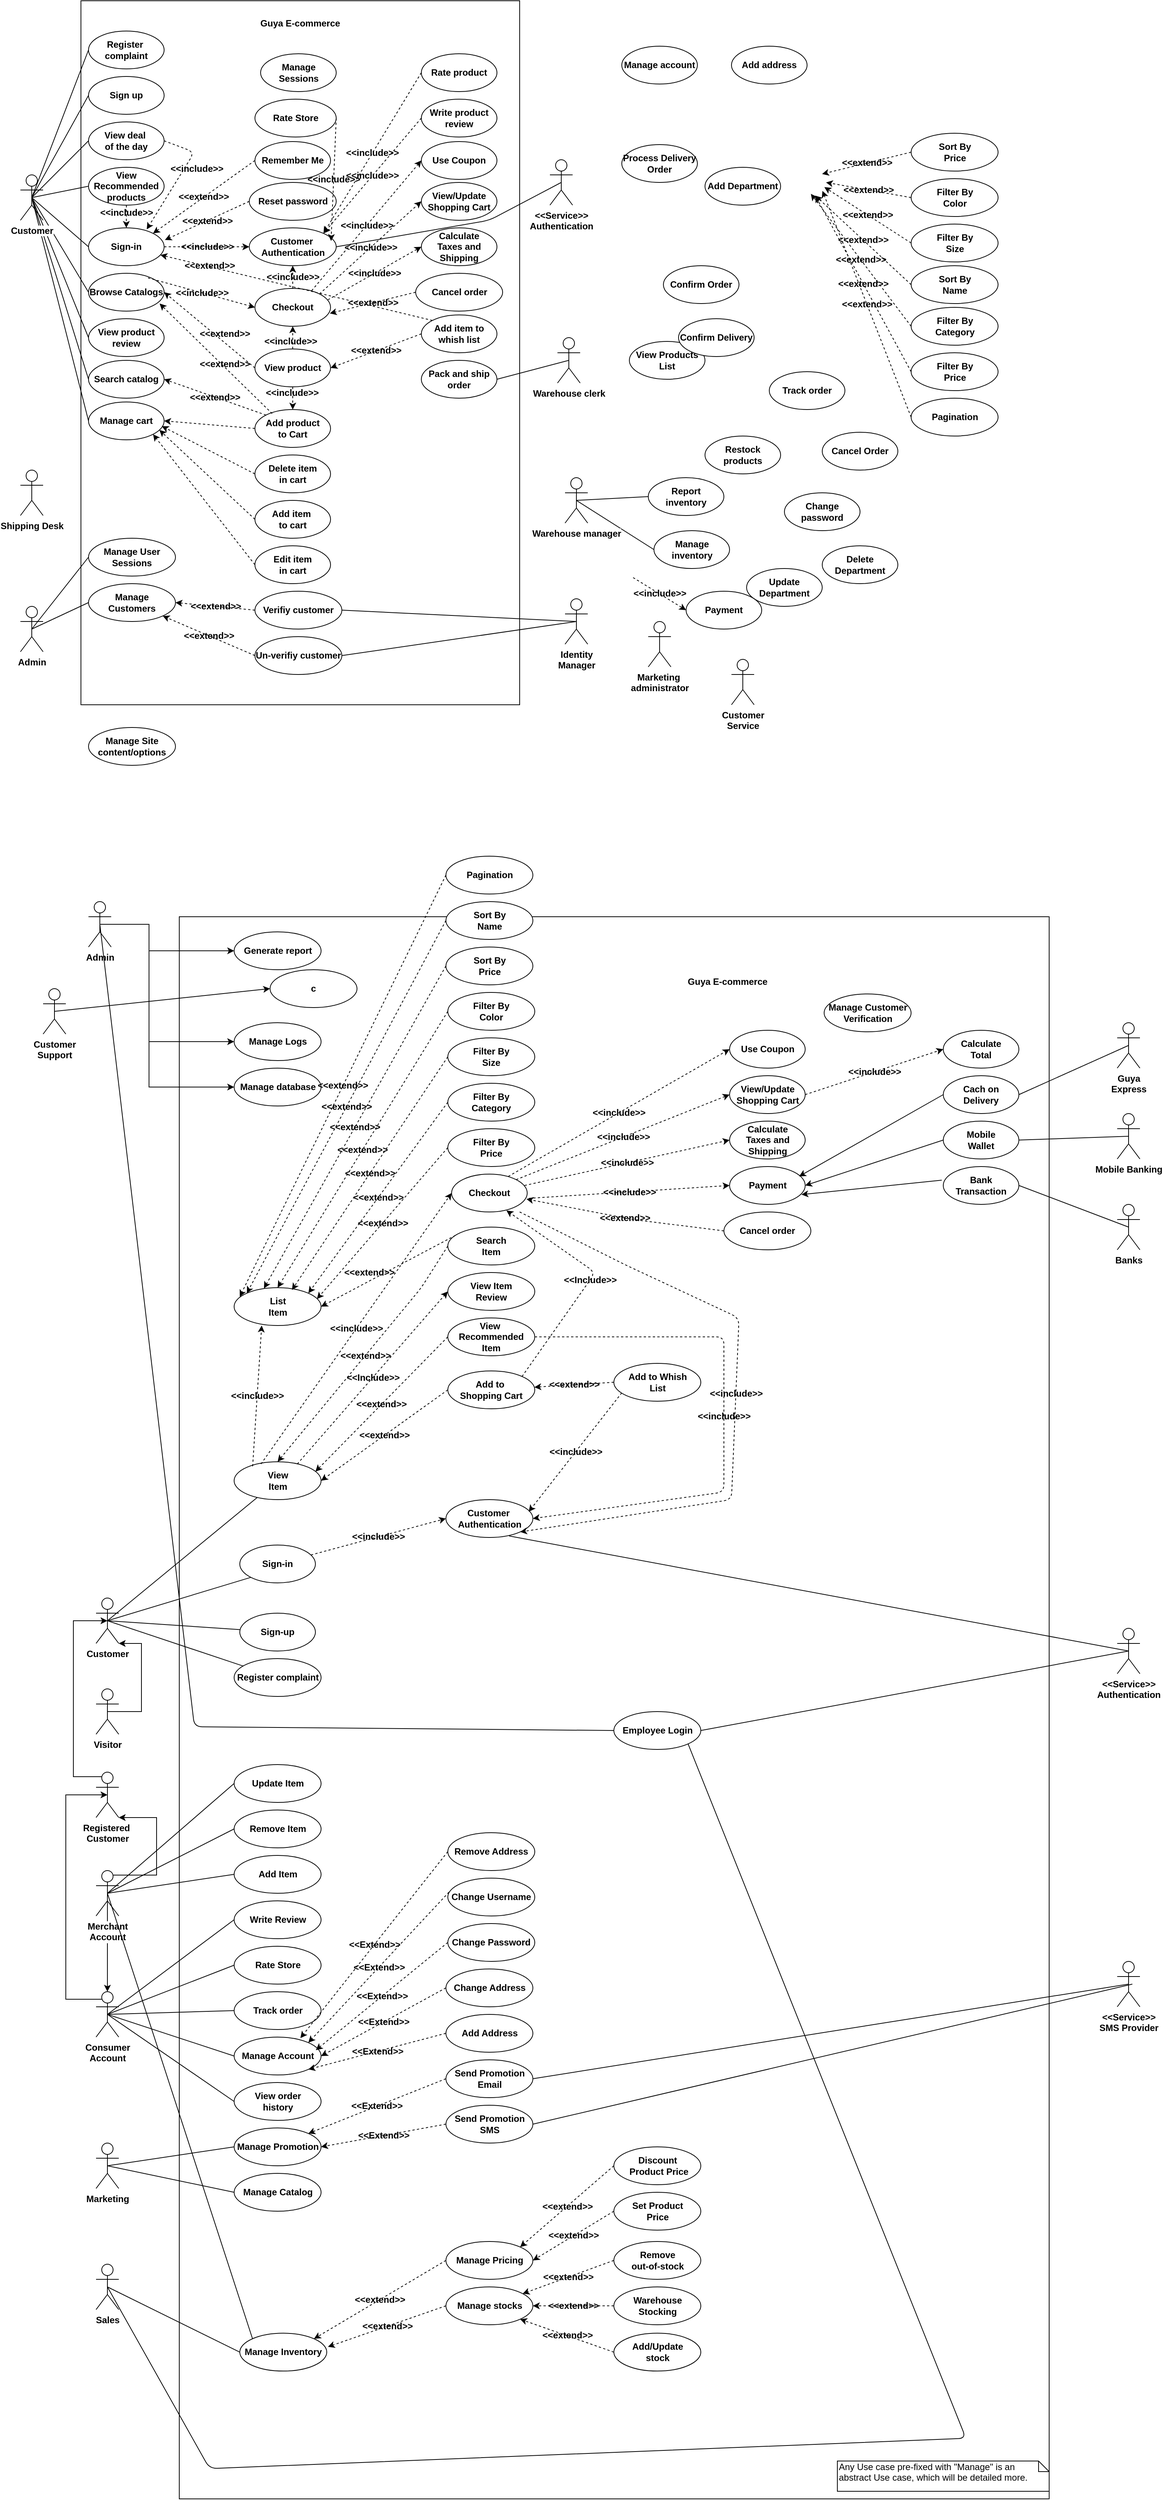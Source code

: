 <mxfile version="12.4.2" type="device" pages="1"><diagram id="AAjC2hD6uEHD4rE2TpIc" name="Page-1"><mxGraphModel dx="1306" dy="4920" grid="1" gridSize="10" guides="1" tooltips="1" connect="1" arrows="1" fold="1" page="1" pageScale="1" pageWidth="850" pageHeight="1100" math="0" shadow="0"><root><mxCell id="0"/><mxCell id="1" parent="0"/><mxCell id="B8m0oG3LIEiVygfgVzWE-4" value="" style="rounded=0;whiteSpace=wrap;html=1;" parent="1" vertex="1"><mxGeometry x="240" y="-2260" width="1150" height="2090" as="geometry"/></mxCell><mxCell id="B8m0oG3LIEiVygfgVzWE-5" value="Guya E-commerce" style="text;html=1;strokeColor=none;fillColor=none;align=center;verticalAlign=middle;whiteSpace=wrap;rounded=0;fontStyle=1" parent="1" vertex="1"><mxGeometry x="890" y="-2184" width="150" height="20" as="geometry"/></mxCell><mxCell id="rMIffA4gjxQvnUwcWPCA-77" value="Manage Customer&lt;br&gt;Verification" style="ellipse;whiteSpace=wrap;html=1;fontStyle=1;align=center;horizontal=1;labelBackgroundColor=none;labelBorderColor=none;" parent="1" vertex="1"><mxGeometry x="1092.5" y="-2158" width="115" height="50" as="geometry"/></mxCell><mxCell id="TSTZaBzsBgOvbEg9IQlO-16" value="Manage database" style="ellipse;whiteSpace=wrap;html=1;fontStyle=1;align=center;horizontal=1;labelBackgroundColor=none;labelBorderColor=none;" parent="1" vertex="1"><mxGeometry x="312.5" y="-2060" width="115" height="50" as="geometry"/></mxCell><mxCell id="TSTZaBzsBgOvbEg9IQlO-18" value="Manage Site content/options" style="ellipse;whiteSpace=wrap;html=1;fontStyle=1;align=center;horizontal=1;labelBackgroundColor=none;labelBorderColor=none;" parent="1" vertex="1"><mxGeometry x="120" y="-2510" width="115" height="50" as="geometry"/></mxCell><mxCell id="HOnnFbeR3PTTQu28E3YY-28" value="Manage Logs" style="ellipse;whiteSpace=wrap;html=1;fontStyle=1;align=center;horizontal=1;labelBackgroundColor=none;labelBorderColor=none;" parent="1" vertex="1"><mxGeometry x="312.5" y="-2120" width="115" height="50" as="geometry"/></mxCell><mxCell id="rMIffA4gjxQvnUwcWPCA-12" value="Manage Inventory" style="ellipse;whiteSpace=wrap;html=1;fontStyle=1;align=center;horizontal=1;labelBackgroundColor=none;labelBorderColor=none;" parent="1" vertex="1"><mxGeometry x="320" y="-388.82" width="115" height="50" as="geometry"/></mxCell><mxCell id="rMIffA4gjxQvnUwcWPCA-107" value="Manage stocks" style="ellipse;whiteSpace=wrap;html=1;fontStyle=1;align=center;horizontal=1;labelBackgroundColor=none;labelBorderColor=none;" parent="1" vertex="1"><mxGeometry x="592.5" y="-450.0" width="115" height="50" as="geometry"/></mxCell><mxCell id="rMIffA4gjxQvnUwcWPCA-1" value="Register complaint" style="ellipse;whiteSpace=wrap;html=1;fontStyle=1;align=center;horizontal=1;labelBackgroundColor=none;labelBorderColor=none;" parent="1" vertex="1"><mxGeometry x="312.5" y="-1280" width="115" height="50" as="geometry"/></mxCell><mxCell id="rMIffA4gjxQvnUwcWPCA-5" value="c" style="ellipse;whiteSpace=wrap;html=1;fontStyle=1;align=center;horizontal=1;labelBackgroundColor=none;labelBorderColor=none;" parent="1" vertex="1"><mxGeometry x="360" y="-2190" width="115" height="50" as="geometry"/></mxCell><mxCell id="TSTZaBzsBgOvbEg9IQlO-73" value="Generate report" style="ellipse;whiteSpace=wrap;html=1;fontStyle=1;align=center;horizontal=1;labelBackgroundColor=none;labelBorderColor=none;" parent="1" vertex="1"><mxGeometry x="312.5" y="-2240" width="115" height="50" as="geometry"/></mxCell><mxCell id="mo5Nd0mSRP9mqwnDOGPg-1" value="Manage Account" style="ellipse;whiteSpace=wrap;html=1;fontStyle=1;align=center;horizontal=1;labelBackgroundColor=none;labelBorderColor=none;" parent="1" vertex="1"><mxGeometry x="312.5" y="-780" width="115" height="50" as="geometry"/></mxCell><mxCell id="qikI4lprSre6kqvpqtfW-1" value="Add Address" style="ellipse;whiteSpace=wrap;html=1;fontStyle=1;align=center;horizontal=1;labelBackgroundColor=none;labelBorderColor=none;" parent="1" vertex="1"><mxGeometry x="592.5" y="-810" width="115" height="50" as="geometry"/></mxCell><mxCell id="qikI4lprSre6kqvpqtfW-3" value="Change Address" style="ellipse;whiteSpace=wrap;html=1;fontStyle=1;align=center;horizontal=1;labelBackgroundColor=none;labelBorderColor=none;" parent="1" vertex="1"><mxGeometry x="592.5" y="-870" width="115" height="50" as="geometry"/></mxCell><mxCell id="qikI4lprSre6kqvpqtfW-5" value="Change Password" style="ellipse;whiteSpace=wrap;html=1;fontStyle=1;align=center;horizontal=1;labelBackgroundColor=none;labelBorderColor=none;" parent="1" vertex="1"><mxGeometry x="595" y="-930" width="115" height="50" as="geometry"/></mxCell><mxCell id="qikI4lprSre6kqvpqtfW-7" value="Change Username" style="ellipse;whiteSpace=wrap;html=1;fontStyle=1;align=center;horizontal=1;labelBackgroundColor=none;labelBorderColor=none;" parent="1" vertex="1"><mxGeometry x="595" y="-990" width="115" height="50" as="geometry"/></mxCell><mxCell id="qikI4lprSre6kqvpqtfW-20" value="Remove Address" style="ellipse;whiteSpace=wrap;html=1;fontStyle=1;align=center;horizontal=1;labelBackgroundColor=none;labelBorderColor=none;" parent="1" vertex="1"><mxGeometry x="595" y="-1050" width="115" height="50" as="geometry"/></mxCell><mxCell id="qikI4lprSre6kqvpqtfW-23" value="Employee Login" style="ellipse;whiteSpace=wrap;html=1;fontStyle=1;align=center;horizontal=1;labelBackgroundColor=none;labelBorderColor=none;" parent="1" vertex="1"><mxGeometry x="814.5" y="-1210" width="115" height="50" as="geometry"/></mxCell><mxCell id="TSTZaBzsBgOvbEg9IQlO-5" value="View order&lt;br&gt;history" style="ellipse;whiteSpace=wrap;html=1;fontStyle=1;align=center;horizontal=1;labelBackgroundColor=none;labelBorderColor=none;" parent="1" vertex="1"><mxGeometry x="312.5" y="-720" width="115" height="50" as="geometry"/></mxCell><mxCell id="HOnnFbeR3PTTQu28E3YY-9" value="Manage Promotion" style="ellipse;whiteSpace=wrap;html=1;fontStyle=1;align=center;horizontal=1;labelBackgroundColor=none;labelBorderColor=none;" parent="1" vertex="1"><mxGeometry x="312.5" y="-660" width="115" height="50" as="geometry"/></mxCell><mxCell id="HOnnFbeR3PTTQu28E3YY-15" value="Send Promotion&lt;br&gt;Email" style="ellipse;whiteSpace=wrap;html=1;fontStyle=1;align=center;horizontal=1;labelBackgroundColor=none;labelBorderColor=none;" parent="1" vertex="1"><mxGeometry x="592.5" y="-750" width="115" height="50" as="geometry"/></mxCell><mxCell id="HOnnFbeR3PTTQu28E3YY-19" value="Send Promotion&lt;br&gt;SMS" style="ellipse;whiteSpace=wrap;html=1;fontStyle=1;align=center;horizontal=1;labelBackgroundColor=none;labelBorderColor=none;" parent="1" vertex="1"><mxGeometry x="592.5" y="-690" width="115" height="50" as="geometry"/></mxCell><mxCell id="HOnnFbeR3PTTQu28E3YY-11" value="Manage Catalog" style="ellipse;whiteSpace=wrap;html=1;fontStyle=1;align=center;horizontal=1;labelBackgroundColor=none;labelBorderColor=none;" parent="1" vertex="1"><mxGeometry x="312.5" y="-600" width="115" height="50" as="geometry"/></mxCell><mxCell id="TSTZaBzsBgOvbEg9IQlO-10" value="Track order" style="ellipse;whiteSpace=wrap;html=1;fontStyle=1;align=center;horizontal=1;labelBackgroundColor=none;labelBorderColor=none;" parent="1" vertex="1"><mxGeometry x="312.5" y="-840" width="115" height="50" as="geometry"/></mxCell><mxCell id="u6M-9HeVAIRL3WjeIvz9-62" value="Write Review" style="ellipse;whiteSpace=wrap;html=1;fontStyle=1;align=center;horizontal=1;labelBackgroundColor=none;labelBorderColor=none;" parent="1" vertex="1"><mxGeometry x="312.5" y="-960" width="115" height="50" as="geometry"/></mxCell><mxCell id="u6M-9HeVAIRL3WjeIvz9-64" value="Rate Store" style="ellipse;whiteSpace=wrap;html=1;fontStyle=1;align=center;horizontal=1;labelBackgroundColor=none;labelBorderColor=none;" parent="1" vertex="1"><mxGeometry x="312.5" y="-900" width="115" height="50" as="geometry"/></mxCell><mxCell id="u6M-9HeVAIRL3WjeIvz9-55" value="Add Item" style="ellipse;whiteSpace=wrap;html=1;fontStyle=1;align=center;horizontal=1;labelBackgroundColor=none;labelBorderColor=none;" parent="1" vertex="1"><mxGeometry x="312.5" y="-1020" width="115" height="50" as="geometry"/></mxCell><mxCell id="qikI4lprSre6kqvpqtfW-14" value="Remove Item" style="ellipse;whiteSpace=wrap;html=1;fontStyle=1;align=center;horizontal=1;labelBackgroundColor=none;labelBorderColor=none;" parent="1" vertex="1"><mxGeometry x="312.5" y="-1080" width="115" height="50" as="geometry"/></mxCell><mxCell id="qikI4lprSre6kqvpqtfW-16" value="Update Item" style="ellipse;whiteSpace=wrap;html=1;fontStyle=1;align=center;horizontal=1;labelBackgroundColor=none;labelBorderColor=none;" parent="1" vertex="1"><mxGeometry x="312.5" y="-1140" width="115" height="50" as="geometry"/></mxCell><mxCell id="TSTZaBzsBgOvbEg9IQlO-7" value="Cancel order" style="ellipse;whiteSpace=wrap;html=1;fontStyle=1;align=center;horizontal=1;labelBackgroundColor=none;labelBorderColor=none;" parent="1" vertex="1"><mxGeometry x="960" y="-1870" width="115" height="50" as="geometry"/></mxCell><mxCell id="TSTZaBzsBgOvbEg9IQlO-20" value="View&lt;br&gt;Item" style="ellipse;whiteSpace=wrap;html=1;fontStyle=1;labelBackgroundColor=none;labelBorderColor=none;" parent="1" vertex="1"><mxGeometry x="312.5" y="-1540" width="115" height="50" as="geometry"/></mxCell><mxCell id="rMIffA4gjxQvnUwcWPCA-31" value="List&lt;br&gt;Item" style="ellipse;whiteSpace=wrap;html=1;fontStyle=1;labelBackgroundColor=none;labelBorderColor=none;" parent="1" vertex="1"><mxGeometry x="312.5" y="-1770" width="115" height="50" as="geometry"/></mxCell><mxCell id="TSTZaBzsBgOvbEg9IQlO-21" value="Search&lt;br&gt;Item" style="ellipse;whiteSpace=wrap;html=1;fontStyle=1" parent="1" vertex="1"><mxGeometry x="595" y="-1850" width="115" height="50" as="geometry"/></mxCell><mxCell id="rMIffA4gjxQvnUwcWPCA-18" value="Filter By&lt;br&gt;Category" style="ellipse;whiteSpace=wrap;html=1;fontStyle=1" parent="1" vertex="1"><mxGeometry x="595" y="-2040" width="115" height="50" as="geometry"/></mxCell><mxCell id="rMIffA4gjxQvnUwcWPCA-21" value="Filter By&lt;br&gt;Size" style="ellipse;whiteSpace=wrap;html=1;fontStyle=1" parent="1" vertex="1"><mxGeometry x="595" y="-2100" width="115" height="50" as="geometry"/></mxCell><mxCell id="rMIffA4gjxQvnUwcWPCA-29" value="Filter By&lt;br&gt;Price" style="ellipse;whiteSpace=wrap;html=1;fontStyle=1" parent="1" vertex="1"><mxGeometry x="595" y="-1980" width="115" height="50" as="geometry"/></mxCell><mxCell id="rMIffA4gjxQvnUwcWPCA-23" value="Filter By&lt;br&gt;Color" style="ellipse;whiteSpace=wrap;html=1;fontStyle=1" parent="1" vertex="1"><mxGeometry x="595" y="-2160" width="115" height="50" as="geometry"/></mxCell><mxCell id="rMIffA4gjxQvnUwcWPCA-25" value="Sort By&lt;br&gt;Name" style="ellipse;whiteSpace=wrap;html=1;fontStyle=1" parent="1" vertex="1"><mxGeometry x="592.5" y="-2280" width="115" height="50" as="geometry"/></mxCell><mxCell id="rMIffA4gjxQvnUwcWPCA-38" value="Pagination" style="ellipse;whiteSpace=wrap;html=1;fontStyle=1" parent="1" vertex="1"><mxGeometry x="592.5" y="-2340" width="115" height="50" as="geometry"/></mxCell><mxCell id="rMIffA4gjxQvnUwcWPCA-27" value="Sort By&lt;br&gt;Price" style="ellipse;whiteSpace=wrap;html=1;fontStyle=1" parent="1" vertex="1"><mxGeometry x="592.5" y="-2220" width="115" height="50" as="geometry"/></mxCell><mxCell id="TSTZaBzsBgOvbEg9IQlO-22" value="View Item&lt;br&gt;Review" style="ellipse;whiteSpace=wrap;html=1;fontStyle=1;labelBackgroundColor=none;labelBorderColor=none;" parent="1" vertex="1"><mxGeometry x="595" y="-1790" width="115" height="50" as="geometry"/></mxCell><mxCell id="TSTZaBzsBgOvbEg9IQlO-23" value="View&amp;nbsp;&lt;br&gt;Recommended&lt;br&gt;Item" style="ellipse;whiteSpace=wrap;html=1;fontStyle=1;labelBackgroundColor=none;labelBorderColor=none;" parent="1" vertex="1"><mxGeometry x="595" y="-1730" width="115" height="50" as="geometry"/></mxCell><mxCell id="TSTZaBzsBgOvbEg9IQlO-25" value="Add to Whish&lt;br&gt;List" style="ellipse;whiteSpace=wrap;html=1;fontStyle=1" parent="1" vertex="1"><mxGeometry x="814.5" y="-1670" width="115" height="50" as="geometry"/></mxCell><mxCell id="TSTZaBzsBgOvbEg9IQlO-26" value="Customer&amp;nbsp;&lt;br&gt;Authentication" style="ellipse;whiteSpace=wrap;html=1;fontStyle=1;labelBackgroundColor=none;labelBorderColor=none;" parent="1" vertex="1"><mxGeometry x="592.5" y="-1490" width="115" height="50" as="geometry"/></mxCell><mxCell id="TSTZaBzsBgOvbEg9IQlO-28" value="&amp;lt;&amp;lt;extend&amp;gt;&amp;gt;" style="html=1;verticalAlign=middle;exitX=0;exitY=0.5;exitDx=0;exitDy=0;entryX=0.5;entryY=0;entryDx=0;entryDy=0;fontSize=12;fontStyle=1;fillColor=#ffffff;labelBackgroundColor=none;labelBorderColor=none;dashed=1;" parent="1" source="TSTZaBzsBgOvbEg9IQlO-21" target="TSTZaBzsBgOvbEg9IQlO-20" edge="1"><mxGeometry relative="1" as="geometry"><mxPoint x="505" y="-1025" as="sourcePoint"/><mxPoint x="375" y="-1025" as="targetPoint"/><Array as="points"><mxPoint x="560" y="-1770"/></Array></mxGeometry></mxCell><mxCell id="TSTZaBzsBgOvbEg9IQlO-29" value="&amp;lt;&amp;lt;Include&amp;gt;&amp;gt;" style="html=1;verticalAlign=middle;fontSize=12;fontStyle=1;fillColor=#ffffff;labelBackgroundColor=none;labelBorderColor=none;entryX=0;entryY=0.5;entryDx=0;entryDy=0;exitX=0.726;exitY=0.06;exitDx=0;exitDy=0;exitPerimeter=0;dashed=1;" parent="1" source="TSTZaBzsBgOvbEg9IQlO-20" target="TSTZaBzsBgOvbEg9IQlO-22" edge="1"><mxGeometry relative="1" as="geometry"><mxPoint x="275" y="-1265" as="sourcePoint"/><mxPoint x="400" y="-1533" as="targetPoint"/><Array as="points"/></mxGeometry></mxCell><mxCell id="TSTZaBzsBgOvbEg9IQlO-30" value="&amp;lt;&amp;lt;extend&amp;gt;&amp;gt;" style="html=1;verticalAlign=middle;exitX=0;exitY=0.5;exitDx=0;exitDy=0;fontSize=12;fontStyle=1;fillColor=#ffffff;labelBackgroundColor=none;labelBorderColor=none;dashed=1;" parent="1" source="TSTZaBzsBgOvbEg9IQlO-23" edge="1"><mxGeometry relative="1" as="geometry"><mxPoint x="275" y="-1185" as="sourcePoint"/><mxPoint x="420" y="-1527" as="targetPoint"/><Array as="points"/></mxGeometry></mxCell><mxCell id="TSTZaBzsBgOvbEg9IQlO-31" value="&amp;lt;&amp;lt;extend&amp;gt;&amp;gt;" style="html=1;verticalAlign=middle;exitX=0;exitY=0.5;exitDx=0;exitDy=0;entryX=1;entryY=0.5;entryDx=0;entryDy=0;fontSize=12;fontStyle=1;fillColor=#ffffff;labelBackgroundColor=none;labelBorderColor=none;dashed=1;" parent="1" source="TSTZaBzsBgOvbEg9IQlO-24" target="TSTZaBzsBgOvbEg9IQlO-20" edge="1"><mxGeometry relative="1" as="geometry"><mxPoint x="275" y="-1105" as="sourcePoint"/><mxPoint x="165" y="-1105" as="targetPoint"/><Array as="points"/></mxGeometry></mxCell><mxCell id="TSTZaBzsBgOvbEg9IQlO-33" value="&amp;lt;&amp;lt;include&amp;gt;&amp;gt;" style="html=1;verticalAlign=middle;exitX=1;exitY=0.5;exitDx=0;exitDy=0;entryX=1;entryY=0.5;entryDx=0;entryDy=0;fontSize=12;fontStyle=1;fillColor=#ffffff;labelBackgroundColor=none;labelBorderColor=none;dashed=1;" parent="1" source="TSTZaBzsBgOvbEg9IQlO-23" target="TSTZaBzsBgOvbEg9IQlO-26" edge="1"><mxGeometry relative="1" as="geometry"><mxPoint x="505" y="-1025" as="sourcePoint"/><mxPoint x="375" y="-1025" as="targetPoint"/><Array as="points"><mxPoint x="960" y="-1705"/><mxPoint x="960" y="-1500"/></Array></mxGeometry></mxCell><mxCell id="TSTZaBzsBgOvbEg9IQlO-34" value="&amp;lt;&amp;lt;include&amp;gt;&amp;gt;" style="html=1;verticalAlign=middle;exitX=0.091;exitY=0.78;exitDx=0;exitDy=0;fontSize=12;fontStyle=1;fillColor=#ffffff;labelBackgroundColor=none;labelBorderColor=none;entryX=0.952;entryY=0.32;entryDx=0;entryDy=0;entryPerimeter=0;exitPerimeter=0;dashed=1;" parent="1" source="TSTZaBzsBgOvbEg9IQlO-25" target="TSTZaBzsBgOvbEg9IQlO-26" edge="1"><mxGeometry relative="1" as="geometry"><mxPoint x="375" y="-1105" as="sourcePoint"/><mxPoint x="710" y="-1465" as="targetPoint"/><Array as="points"/></mxGeometry></mxCell><mxCell id="TSTZaBzsBgOvbEg9IQlO-39" value="Checkout" style="ellipse;whiteSpace=wrap;html=1;fontStyle=1;labelBackgroundColor=none;labelBorderColor=none;" parent="1" vertex="1"><mxGeometry x="600" y="-1920" width="100" height="50" as="geometry"/></mxCell><mxCell id="TSTZaBzsBgOvbEg9IQlO-41" value="Sign-in" style="ellipse;whiteSpace=wrap;html=1;fontStyle=1;labelBackgroundColor=none;labelBorderColor=none;" parent="1" vertex="1"><mxGeometry x="320" y="-1430" width="100" height="50" as="geometry"/></mxCell><mxCell id="rMIffA4gjxQvnUwcWPCA-53" value="Sign-up" style="ellipse;whiteSpace=wrap;html=1;fontStyle=1;labelBackgroundColor=none;labelBorderColor=none;" parent="1" vertex="1"><mxGeometry x="320" y="-1340" width="100" height="50" as="geometry"/></mxCell><mxCell id="TSTZaBzsBgOvbEg9IQlO-43" value="View/Update&lt;br&gt;Shopping Cart" style="ellipse;whiteSpace=wrap;html=1;fontStyle=1;labelBackgroundColor=none;labelBorderColor=none;" parent="1" vertex="1"><mxGeometry x="967.5" y="-2050" width="100" height="50" as="geometry"/></mxCell><mxCell id="HOnnFbeR3PTTQu28E3YY-1" value="Use Coupon" style="ellipse;whiteSpace=wrap;html=1;fontStyle=1;labelBackgroundColor=none;labelBorderColor=none;" parent="1" vertex="1"><mxGeometry x="967.5" y="-2110" width="100" height="50" as="geometry"/></mxCell><mxCell id="TSTZaBzsBgOvbEg9IQlO-44" value="Calculate&lt;br&gt;Taxes and&lt;br&gt;Shipping" style="ellipse;whiteSpace=wrap;html=1;fontStyle=1;labelBackgroundColor=none;labelBorderColor=none;" parent="1" vertex="1"><mxGeometry x="967.5" y="-1990" width="100" height="50" as="geometry"/></mxCell><mxCell id="TSTZaBzsBgOvbEg9IQlO-45" value="Payment" style="ellipse;whiteSpace=wrap;html=1;fontStyle=1;labelBackgroundColor=none;labelBorderColor=none;" parent="1" vertex="1"><mxGeometry x="967.5" y="-1930" width="100" height="50" as="geometry"/></mxCell><mxCell id="TSTZaBzsBgOvbEg9IQlO-46" value="Cach on&lt;br&gt;Delivery" style="ellipse;whiteSpace=wrap;html=1;fontStyle=1;labelBackgroundColor=none;labelBorderColor=none;" parent="1" vertex="1"><mxGeometry x="1250" y="-2050" width="100" height="50" as="geometry"/></mxCell><mxCell id="TSTZaBzsBgOvbEg9IQlO-47" value="Mobile&lt;br&gt;Wallet" style="ellipse;whiteSpace=wrap;html=1;fontStyle=1;labelBackgroundColor=none;labelBorderColor=none;" parent="1" vertex="1"><mxGeometry x="1250" y="-1990" width="100" height="50" as="geometry"/></mxCell><mxCell id="TSTZaBzsBgOvbEg9IQlO-48" value="Bank&lt;br&gt;Transaction" style="ellipse;whiteSpace=wrap;html=1;fontStyle=1;labelBackgroundColor=none;labelBorderColor=none;" parent="1" vertex="1"><mxGeometry x="1250" y="-1930" width="100" height="50" as="geometry"/></mxCell><mxCell id="TSTZaBzsBgOvbEg9IQlO-49" value="Calculate&lt;br&gt;Total" style="ellipse;whiteSpace=wrap;html=1;fontStyle=1;labelBackgroundColor=none;labelBorderColor=none;" parent="1" vertex="1"><mxGeometry x="1250" y="-2110" width="100" height="50" as="geometry"/></mxCell><mxCell id="TSTZaBzsBgOvbEg9IQlO-51" value="&amp;lt;&amp;lt;include&amp;gt;&amp;gt;" style="html=1;verticalAlign=middle;exitX=0.309;exitY=0.06;exitDx=0;exitDy=0;entryX=0;entryY=0.5;entryDx=0;entryDy=0;fontSize=12;fontStyle=1;fillColor=#ffffff;labelBackgroundColor=none;labelBorderColor=none;exitPerimeter=0;dashed=1;" parent="1" source="TSTZaBzsBgOvbEg9IQlO-20" target="TSTZaBzsBgOvbEg9IQlO-39" edge="1"><mxGeometry relative="1" as="geometry"><mxPoint x="1040" y="-1275" as="sourcePoint"/><mxPoint x="680" y="-1540" as="targetPoint"/><Array as="points"/></mxGeometry></mxCell><mxCell id="TSTZaBzsBgOvbEg9IQlO-52" value="&amp;lt;&amp;lt;include&amp;gt;&amp;gt;" style="html=1;verticalAlign=middle;entryX=0;entryY=0.5;entryDx=0;entryDy=0;exitX=1;exitY=0;exitDx=0;exitDy=0;fontSize=12;fontStyle=1;fillColor=#ffffff;labelBackgroundColor=none;labelBorderColor=none;dashed=1;" parent="1" source="TSTZaBzsBgOvbEg9IQlO-39" target="TSTZaBzsBgOvbEg9IQlO-43" edge="1"><mxGeometry relative="1" as="geometry"><mxPoint x="780" y="-1410" as="sourcePoint"/><mxPoint x="685" y="-1332" as="targetPoint"/><Array as="points"/></mxGeometry></mxCell><mxCell id="TSTZaBzsBgOvbEg9IQlO-56" value="&amp;lt;&amp;lt;Service&amp;gt;&amp;gt;&lt;br&gt;Authentication" style="shape=umlActor;verticalLabelPosition=bottom;labelBackgroundColor=#ffffff;verticalAlign=top;html=1;outlineConnect=0;fontStyle=1" parent="1" vertex="1"><mxGeometry x="1480" y="-1320" width="30" height="60" as="geometry"/></mxCell><mxCell id="HOnnFbeR3PTTQu28E3YY-21" value="&amp;lt;&amp;lt;Service&amp;gt;&amp;gt;&lt;br&gt;SMS Provider" style="shape=umlActor;verticalLabelPosition=bottom;labelBackgroundColor=#ffffff;verticalAlign=top;html=1;outlineConnect=0;fontStyle=1" parent="1" vertex="1"><mxGeometry x="1480" y="-880" width="30" height="60" as="geometry"/></mxCell><mxCell id="TSTZaBzsBgOvbEg9IQlO-57" value="" style="endArrow=none;html=1;entryX=0.5;entryY=0.5;entryDx=0;entryDy=0;entryPerimeter=0;exitX=0.726;exitY=0.96;exitDx=0;exitDy=0;exitPerimeter=0;" parent="1" source="TSTZaBzsBgOvbEg9IQlO-26" target="TSTZaBzsBgOvbEg9IQlO-56" edge="1"><mxGeometry width="50" height="50" relative="1" as="geometry"><mxPoint x="590" y="-1110" as="sourcePoint"/><mxPoint x="640" y="-1160" as="targetPoint"/></mxGeometry></mxCell><mxCell id="TSTZaBzsBgOvbEg9IQlO-59" value="&amp;lt;&amp;lt;include&amp;gt;&amp;gt;" style="html=1;verticalAlign=middle;entryX=0;entryY=0.5;entryDx=0;entryDy=0;exitX=1;exitY=0.5;exitDx=0;exitDy=0;fontSize=12;fontStyle=1;fillColor=#ffffff;labelBackgroundColor=none;labelBorderColor=none;dashed=1;" parent="1" source="TSTZaBzsBgOvbEg9IQlO-43" target="TSTZaBzsBgOvbEg9IQlO-49" edge="1"><mxGeometry relative="1" as="geometry"><mxPoint x="930" y="-1290" as="sourcePoint"/><mxPoint x="700" y="-1355" as="targetPoint"/><Array as="points"/></mxGeometry></mxCell><mxCell id="TSTZaBzsBgOvbEg9IQlO-60" value="&amp;lt;&amp;lt;include&amp;gt;&amp;gt;" style="html=1;verticalAlign=middle;entryX=0;entryY=0.5;entryDx=0;entryDy=0;exitX=0.965;exitY=0.3;exitDx=0;exitDy=0;fontSize=12;fontStyle=1;fillColor=#ffffff;labelBackgroundColor=none;labelBorderColor=none;exitPerimeter=0;dashed=1;" parent="1" source="TSTZaBzsBgOvbEg9IQlO-39" target="TSTZaBzsBgOvbEg9IQlO-44" edge="1"><mxGeometry relative="1" as="geometry"><mxPoint x="700" y="-1355" as="sourcePoint"/><mxPoint x="810" y="-1355" as="targetPoint"/><Array as="points"/></mxGeometry></mxCell><mxCell id="TSTZaBzsBgOvbEg9IQlO-61" value="&amp;lt;&amp;lt;include&amp;gt;&amp;gt;" style="html=1;verticalAlign=middle;entryX=0;entryY=0.5;entryDx=0;entryDy=0;fontSize=12;fontStyle=1;fillColor=#ffffff;labelBackgroundColor=none;labelBorderColor=none;dashed=1;" parent="1" target="TSTZaBzsBgOvbEg9IQlO-45" edge="1"><mxGeometry relative="1" as="geometry"><mxPoint x="702" y="-1888" as="sourcePoint"/><mxPoint x="810" y="-1265" as="targetPoint"/><Array as="points"/></mxGeometry></mxCell><mxCell id="TSTZaBzsBgOvbEg9IQlO-62" value="" style="html=1;entryX=0.95;entryY=0.74;entryDx=0;entryDy=0;entryPerimeter=0;exitX=-0.02;exitY=0.36;exitDx=0;exitDy=0;exitPerimeter=0;fontSize=12;fontStyle=1;fillColor=#ffffff;labelBackgroundColor=none;labelBorderColor=none;" parent="1" source="TSTZaBzsBgOvbEg9IQlO-48" target="TSTZaBzsBgOvbEg9IQlO-45" edge="1"><mxGeometry width="50" height="50" relative="1" as="geometry"><mxPoint x="590" y="-980" as="sourcePoint"/><mxPoint x="640" y="-1030" as="targetPoint"/></mxGeometry></mxCell><mxCell id="TSTZaBzsBgOvbEg9IQlO-63" value="" style="html=1;entryX=1;entryY=0.5;entryDx=0;entryDy=0;exitX=0;exitY=0.5;exitDx=0;exitDy=0;fontSize=12;fontStyle=1;fillColor=#ffffff;labelBackgroundColor=none;labelBorderColor=none;" parent="1" source="TSTZaBzsBgOvbEg9IQlO-47" target="TSTZaBzsBgOvbEg9IQlO-45" edge="1"><mxGeometry width="50" height="50" relative="1" as="geometry"><mxPoint x="968" y="-1072" as="sourcePoint"/><mxPoint x="881" y="-1152" as="targetPoint"/></mxGeometry></mxCell><mxCell id="TSTZaBzsBgOvbEg9IQlO-64" value="" style="html=1;entryX=0.92;entryY=0.26;entryDx=0;entryDy=0;exitX=0;exitY=0.5;exitDx=0;exitDy=0;fontSize=12;fontStyle=1;fillColor=#ffffff;labelBackgroundColor=none;labelBorderColor=none;entryPerimeter=0;" parent="1" source="TSTZaBzsBgOvbEg9IQlO-46" target="TSTZaBzsBgOvbEg9IQlO-45" edge="1"><mxGeometry width="50" height="50" relative="1" as="geometry"><mxPoint x="970" y="-1145" as="sourcePoint"/><mxPoint x="910" y="-1175" as="targetPoint"/></mxGeometry></mxCell><mxCell id="TSTZaBzsBgOvbEg9IQlO-65" value="Guya&lt;br&gt;Express" style="shape=umlActor;verticalLabelPosition=bottom;labelBackgroundColor=#ffffff;verticalAlign=top;html=1;outlineConnect=0;fontStyle=1" parent="1" vertex="1"><mxGeometry x="1480" y="-2120" width="30" height="60" as="geometry"/></mxCell><mxCell id="rMIffA4gjxQvnUwcWPCA-3" value="Customer&lt;br&gt;Support" style="shape=umlActor;verticalLabelPosition=bottom;labelBackgroundColor=#ffffff;verticalAlign=top;html=1;outlineConnect=0;fontStyle=1" parent="1" vertex="1"><mxGeometry x="60" y="-2165" width="30" height="60" as="geometry"/></mxCell><mxCell id="kP70lGA_4Kjoz3wOHZpv-31" value="Customer&lt;br&gt;Service" style="shape=umlActor;verticalLabelPosition=bottom;labelBackgroundColor=#ffffff;verticalAlign=top;html=1;outlineConnect=0;fontStyle=1" parent="1" vertex="1"><mxGeometry x="970" y="-2600" width="30" height="60" as="geometry"/></mxCell><mxCell id="u6M-9HeVAIRL3WjeIvz9-44" style="edgeStyle=orthogonalEdgeStyle;rounded=0;orthogonalLoop=1;jettySize=auto;html=1;exitX=0.25;exitY=0.1;exitDx=0;exitDy=0;exitPerimeter=0;entryX=0.5;entryY=0.5;entryDx=0;entryDy=0;entryPerimeter=0;" parent="1" source="rMIffA4gjxQvnUwcWPCA-83" target="u6M-9HeVAIRL3WjeIvz9-40" edge="1"><mxGeometry relative="1" as="geometry"><Array as="points"><mxPoint x="100" y="-1124"/><mxPoint x="100" y="-1330"/></Array></mxGeometry></mxCell><mxCell id="rMIffA4gjxQvnUwcWPCA-83" value="Registered&amp;nbsp;&lt;br&gt;Customer" style="shape=umlActor;verticalLabelPosition=bottom;labelBackgroundColor=#ffffff;verticalAlign=top;html=1;outlineConnect=0;fontStyle=1" parent="1" vertex="1"><mxGeometry x="130" y="-1130" width="30" height="60" as="geometry"/></mxCell><mxCell id="u6M-9HeVAIRL3WjeIvz9-2" style="edgeStyle=orthogonalEdgeStyle;rounded=0;orthogonalLoop=1;jettySize=auto;html=1;exitX=0.5;exitY=0.5;exitDx=0;exitDy=0;exitPerimeter=0;entryX=0.5;entryY=0.5;entryDx=0;entryDy=0;entryPerimeter=0;" parent="1" source="rMIffA4gjxQvnUwcWPCA-87" target="rMIffA4gjxQvnUwcWPCA-83" edge="1"><mxGeometry relative="1" as="geometry"><Array as="points"><mxPoint x="145" y="-830"/><mxPoint x="90" y="-830"/><mxPoint x="90" y="-1100"/></Array></mxGeometry></mxCell><mxCell id="rMIffA4gjxQvnUwcWPCA-87" value="Consumer&lt;br&gt;Account" style="shape=umlActor;verticalLabelPosition=bottom;labelBackgroundColor=#ffffff;verticalAlign=top;html=1;outlineConnect=0;fontStyle=1" parent="1" vertex="1"><mxGeometry x="130" y="-840" width="30" height="60" as="geometry"/></mxCell><mxCell id="HOnnFbeR3PTTQu28E3YY-4" value="Marketing" style="shape=umlActor;verticalLabelPosition=bottom;labelBackgroundColor=#ffffff;verticalAlign=top;html=1;outlineConnect=0;fontStyle=1" parent="1" vertex="1"><mxGeometry x="130" y="-640" width="30" height="60" as="geometry"/></mxCell><mxCell id="HOnnFbeR3PTTQu28E3YY-6" value="Sales" style="shape=umlActor;verticalLabelPosition=bottom;labelBackgroundColor=#ffffff;verticalAlign=top;html=1;outlineConnect=0;fontStyle=1" parent="1" vertex="1"><mxGeometry x="130" y="-480" width="30" height="60" as="geometry"/></mxCell><mxCell id="kP70lGA_4Kjoz3wOHZpv-1" value="Identity&lt;br&gt;Manager" style="shape=umlActor;verticalLabelPosition=bottom;labelBackgroundColor=#ffffff;verticalAlign=top;html=1;outlineConnect=0;fontStyle=1" parent="1" vertex="1"><mxGeometry x="750" y="-2680" width="30" height="60" as="geometry"/></mxCell><mxCell id="kP70lGA_4Kjoz3wOHZpv-24" value="Marketing&amp;nbsp;&lt;br&gt;administrator" style="shape=umlActor;verticalLabelPosition=bottom;labelBackgroundColor=#ffffff;verticalAlign=top;html=1;outlineConnect=0;fontStyle=1" parent="1" vertex="1"><mxGeometry x="860" y="-2650" width="30" height="60" as="geometry"/></mxCell><mxCell id="u6M-9HeVAIRL3WjeIvz9-1" style="edgeStyle=orthogonalEdgeStyle;rounded=0;orthogonalLoop=1;jettySize=auto;html=1;exitX=0.75;exitY=0.1;exitDx=0;exitDy=0;exitPerimeter=0;entryX=1;entryY=1;entryDx=0;entryDy=0;entryPerimeter=0;" parent="1" source="rMIffA4gjxQvnUwcWPCA-85" target="rMIffA4gjxQvnUwcWPCA-83" edge="1"><mxGeometry relative="1" as="geometry"><Array as="points"><mxPoint x="210" y="-994"/><mxPoint x="210" y="-1070"/></Array></mxGeometry></mxCell><mxCell id="u6M-9HeVAIRL3WjeIvz9-11" style="edgeStyle=orthogonalEdgeStyle;rounded=0;orthogonalLoop=1;jettySize=auto;html=1;exitX=0.5;exitY=0.5;exitDx=0;exitDy=0;exitPerimeter=0;entryX=0.5;entryY=0;entryDx=0;entryDy=0;entryPerimeter=0;" parent="1" source="rMIffA4gjxQvnUwcWPCA-85" target="rMIffA4gjxQvnUwcWPCA-87" edge="1"><mxGeometry relative="1" as="geometry"/></mxCell><mxCell id="rMIffA4gjxQvnUwcWPCA-85" value="Merchant&lt;br&gt;Account" style="shape=umlActor;verticalLabelPosition=bottom;labelBackgroundColor=#ffffff;verticalAlign=top;html=1;outlineConnect=0;fontStyle=1" parent="1" vertex="1"><mxGeometry x="130" y="-1000" width="30" height="60" as="geometry"/></mxCell><mxCell id="rMIffA4gjxQvnUwcWPCA-102" style="edgeStyle=orthogonalEdgeStyle;rounded=0;orthogonalLoop=1;jettySize=auto;html=1;exitX=0.5;exitY=0.5;exitDx=0;exitDy=0;exitPerimeter=0;entryX=0;entryY=0.5;entryDx=0;entryDy=0;" parent="1" source="rMIffA4gjxQvnUwcWPCA-73" target="TSTZaBzsBgOvbEg9IQlO-73" edge="1"><mxGeometry relative="1" as="geometry"><Array as="points"><mxPoint x="200" y="-2250"/><mxPoint x="200" y="-2215"/></Array></mxGeometry></mxCell><mxCell id="rMIffA4gjxQvnUwcWPCA-106" style="edgeStyle=orthogonalEdgeStyle;rounded=0;orthogonalLoop=1;jettySize=auto;html=1;exitX=0.5;exitY=0.5;exitDx=0;exitDy=0;exitPerimeter=0;entryX=0;entryY=0.5;entryDx=0;entryDy=0;" parent="1" source="rMIffA4gjxQvnUwcWPCA-73" target="TSTZaBzsBgOvbEg9IQlO-16" edge="1"><mxGeometry relative="1" as="geometry"><Array as="points"><mxPoint x="200" y="-2250"/><mxPoint x="200" y="-2035"/></Array></mxGeometry></mxCell><mxCell id="HOnnFbeR3PTTQu28E3YY-38" style="edgeStyle=orthogonalEdgeStyle;rounded=0;orthogonalLoop=1;jettySize=auto;html=1;exitX=0.5;exitY=0.5;exitDx=0;exitDy=0;exitPerimeter=0;entryX=0;entryY=0.5;entryDx=0;entryDy=0;" parent="1" source="rMIffA4gjxQvnUwcWPCA-73" target="HOnnFbeR3PTTQu28E3YY-28" edge="1"><mxGeometry relative="1" as="geometry"><Array as="points"><mxPoint x="200" y="-2250"/><mxPoint x="200" y="-2095"/></Array></mxGeometry></mxCell><mxCell id="rMIffA4gjxQvnUwcWPCA-73" value="Admin" style="shape=umlActor;verticalLabelPosition=bottom;labelBackgroundColor=#ffffff;verticalAlign=top;html=1;outlineConnect=0;fontStyle=1" parent="1" vertex="1"><mxGeometry x="120" y="-2280" width="30" height="60" as="geometry"/></mxCell><mxCell id="kP70lGA_4Kjoz3wOHZpv-26" value="Admin" style="shape=umlActor;verticalLabelPosition=bottom;labelBackgroundColor=#ffffff;verticalAlign=top;html=1;outlineConnect=0;fontStyle=1" parent="1" vertex="1"><mxGeometry x="30" y="-2670" width="30" height="60" as="geometry"/></mxCell><mxCell id="TSTZaBzsBgOvbEg9IQlO-66" value="" style="endArrow=none;html=1;entryX=0.5;entryY=0.5;entryDx=0;entryDy=0;entryPerimeter=0;exitX=1;exitY=0.5;exitDx=0;exitDy=0;" parent="1" source="TSTZaBzsBgOvbEg9IQlO-46" target="TSTZaBzsBgOvbEg9IQlO-65" edge="1"><mxGeometry width="50" height="50" relative="1" as="geometry"><mxPoint x="590" y="-980" as="sourcePoint"/><mxPoint x="640" y="-1030" as="targetPoint"/></mxGeometry></mxCell><mxCell id="TSTZaBzsBgOvbEg9IQlO-67" value="Mobile Banking" style="shape=umlActor;verticalLabelPosition=bottom;labelBackgroundColor=#ffffff;verticalAlign=top;html=1;outlineConnect=0;fontStyle=1" parent="1" vertex="1"><mxGeometry x="1480" y="-2000" width="30" height="60" as="geometry"/></mxCell><mxCell id="TSTZaBzsBgOvbEg9IQlO-68" value="Banks" style="shape=umlActor;verticalLabelPosition=bottom;labelBackgroundColor=#ffffff;verticalAlign=top;html=1;outlineConnect=0;fontStyle=1" parent="1" vertex="1"><mxGeometry x="1480" y="-1880" width="30" height="60" as="geometry"/></mxCell><mxCell id="TSTZaBzsBgOvbEg9IQlO-69" value="" style="endArrow=none;html=1;entryX=0.5;entryY=0.5;entryDx=0;entryDy=0;entryPerimeter=0;exitX=1;exitY=0.5;exitDx=0;exitDy=0;" parent="1" source="TSTZaBzsBgOvbEg9IQlO-47" target="TSTZaBzsBgOvbEg9IQlO-67" edge="1"><mxGeometry width="50" height="50" relative="1" as="geometry"><mxPoint x="590" y="-980" as="sourcePoint"/><mxPoint x="640" y="-1030" as="targetPoint"/></mxGeometry></mxCell><mxCell id="TSTZaBzsBgOvbEg9IQlO-70" value="" style="endArrow=none;html=1;entryX=0.5;entryY=0.5;entryDx=0;entryDy=0;entryPerimeter=0;exitX=1;exitY=0.5;exitDx=0;exitDy=0;" parent="1" source="TSTZaBzsBgOvbEg9IQlO-48" target="TSTZaBzsBgOvbEg9IQlO-68" edge="1"><mxGeometry width="50" height="50" relative="1" as="geometry"><mxPoint x="590" y="-920" as="sourcePoint"/><mxPoint x="640" y="-970" as="targetPoint"/></mxGeometry></mxCell><mxCell id="rMIffA4gjxQvnUwcWPCA-7" value="" style="endArrow=classic;html=1;entryX=0;entryY=0.5;entryDx=0;entryDy=0;exitX=0.5;exitY=0.5;exitDx=0;exitDy=0;exitPerimeter=0;fontStyle=1" parent="1" source="rMIffA4gjxQvnUwcWPCA-3" target="rMIffA4gjxQvnUwcWPCA-5" edge="1"><mxGeometry width="50" height="50" relative="1" as="geometry"><mxPoint x="515" y="-335" as="sourcePoint"/><mxPoint x="380" y="-290" as="targetPoint"/><Array as="points"/></mxGeometry></mxCell><mxCell id="u6M-9HeVAIRL3WjeIvz9-45" style="edgeStyle=orthogonalEdgeStyle;rounded=0;orthogonalLoop=1;jettySize=auto;html=1;exitX=0.5;exitY=0.5;exitDx=0;exitDy=0;exitPerimeter=0;entryX=1;entryY=1;entryDx=0;entryDy=0;entryPerimeter=0;" parent="1" source="rMIffA4gjxQvnUwcWPCA-8" target="u6M-9HeVAIRL3WjeIvz9-40" edge="1"><mxGeometry relative="1" as="geometry"><mxPoint x="30" y="-1210" as="targetPoint"/><Array as="points"><mxPoint x="190" y="-1210"/><mxPoint x="190" y="-1300"/></Array></mxGeometry></mxCell><mxCell id="rMIffA4gjxQvnUwcWPCA-8" value="Visitor" style="shape=umlActor;verticalLabelPosition=bottom;labelBackgroundColor=#ffffff;verticalAlign=top;html=1;outlineConnect=0;fontStyle=1" parent="1" vertex="1"><mxGeometry x="130" y="-1240" width="30" height="60" as="geometry"/></mxCell><mxCell id="u6M-9HeVAIRL3WjeIvz9-40" value="Customer" style="shape=umlActor;verticalLabelPosition=bottom;labelBackgroundColor=#ffffff;verticalAlign=top;html=1;outlineConnect=0;fontStyle=1" parent="1" vertex="1"><mxGeometry x="130" y="-1360" width="30" height="60" as="geometry"/></mxCell><mxCell id="rMIffA4gjxQvnUwcWPCA-20" value="&amp;lt;&amp;lt;extend&amp;gt;&amp;gt;" style="html=1;verticalAlign=middle;exitX=0;exitY=0.5;exitDx=0;exitDy=0;fontSize=12;fontStyle=1;fillColor=#ffffff;labelBackgroundColor=none;labelBorderColor=none;entryX=1;entryY=0;entryDx=0;entryDy=0;dashed=1;" parent="1" source="rMIffA4gjxQvnUwcWPCA-18" target="rMIffA4gjxQvnUwcWPCA-31" edge="1"><mxGeometry relative="1" as="geometry"><mxPoint x="802.5" y="-1065" as="sourcePoint"/><mxPoint x="627.5" y="-930" as="targetPoint"/><Array as="points"/></mxGeometry></mxCell><mxCell id="rMIffA4gjxQvnUwcWPCA-33" value="&amp;lt;&amp;lt;extend&amp;gt;&amp;gt;" style="html=1;verticalAlign=middle;fontSize=12;fontStyle=1;fillColor=#ffffff;labelBackgroundColor=none;labelBorderColor=none;exitX=0;exitY=0.5;exitDx=0;exitDy=0;entryX=0.952;entryY=0.3;entryDx=0;entryDy=0;entryPerimeter=0;dashed=1;" parent="1" source="rMIffA4gjxQvnUwcWPCA-29" target="rMIffA4gjxQvnUwcWPCA-31" edge="1"><mxGeometry relative="1" as="geometry"><mxPoint x="574.045" y="-659" as="sourcePoint"/><mxPoint x="660" y="-730" as="targetPoint"/><Array as="points"/></mxGeometry></mxCell><mxCell id="rMIffA4gjxQvnUwcWPCA-34" value="&amp;lt;&amp;lt;extend&amp;gt;&amp;gt;" style="html=1;verticalAlign=middle;fontSize=12;fontStyle=1;fillColor=#ffffff;labelBackgroundColor=none;labelBorderColor=none;entryX=0.665;entryY=0.06;entryDx=0;entryDy=0;entryPerimeter=0;exitX=0;exitY=0.5;exitDx=0;exitDy=0;dashed=1;" parent="1" source="rMIffA4gjxQvnUwcWPCA-21" target="rMIffA4gjxQvnUwcWPCA-31" edge="1"><mxGeometry relative="1" as="geometry"><mxPoint x="657.786" y="-580.0" as="sourcePoint"/><mxPoint x="660" y="-730" as="targetPoint"/><Array as="points"/></mxGeometry></mxCell><mxCell id="rMIffA4gjxQvnUwcWPCA-35" value="&amp;lt;&amp;lt;extend&amp;gt;&amp;gt;" style="html=1;verticalAlign=middle;fontSize=12;fontStyle=1;fillColor=#ffffff;labelBackgroundColor=none;labelBorderColor=none;entryX=0.5;entryY=0;entryDx=0;entryDy=0;exitX=0;exitY=0.5;exitDx=0;exitDy=0;dashed=1;" parent="1" source="rMIffA4gjxQvnUwcWPCA-23" target="rMIffA4gjxQvnUwcWPCA-31" edge="1"><mxGeometry relative="1" as="geometry"><mxPoint x="722.377" y="-629.39" as="sourcePoint"/><mxPoint x="675.015" y="-719" as="targetPoint"/><Array as="points"/></mxGeometry></mxCell><mxCell id="rMIffA4gjxQvnUwcWPCA-36" value="&amp;lt;&amp;lt;extend&amp;gt;&amp;gt;" style="html=1;verticalAlign=middle;fontSize=12;fontStyle=1;fillColor=#ffffff;labelBackgroundColor=none;labelBorderColor=none;entryX=0.343;entryY=0.02;entryDx=0;entryDy=0;exitX=0;exitY=0.5;exitDx=0;exitDy=0;entryPerimeter=0;dashed=1;" parent="1" source="rMIffA4gjxQvnUwcWPCA-27" target="rMIffA4gjxQvnUwcWPCA-31" edge="1"><mxGeometry relative="1" as="geometry"><mxPoint x="821.758" y="-578.317" as="sourcePoint"/><mxPoint x="696.98" y="-718" as="targetPoint"/><Array as="points"/></mxGeometry></mxCell><mxCell id="rMIffA4gjxQvnUwcWPCA-37" value="&amp;lt;&amp;lt;extend&amp;gt;&amp;gt;" style="html=1;verticalAlign=middle;fontSize=12;fontStyle=1;fillColor=#ffffff;labelBackgroundColor=none;labelBorderColor=none;entryX=0;entryY=0;entryDx=0;entryDy=0;exitX=0;exitY=0.5;exitDx=0;exitDy=0;dashed=1;" parent="1" source="rMIffA4gjxQvnUwcWPCA-25" target="rMIffA4gjxQvnUwcWPCA-31" edge="1"><mxGeometry relative="1" as="geometry"><mxPoint x="841.519" y="-642.755" as="sourcePoint"/><mxPoint x="719.98" y="-720" as="targetPoint"/><Array as="points"/></mxGeometry></mxCell><mxCell id="rMIffA4gjxQvnUwcWPCA-40" value="&amp;lt;&amp;lt;extend&amp;gt;&amp;gt;" style="html=1;verticalAlign=middle;fontSize=12;fontStyle=1;fillColor=#ffffff;labelBackgroundColor=none;labelBorderColor=none;exitX=0;exitY=0.5;exitDx=0;exitDy=0;entryX=0.065;entryY=0.24;entryDx=0;entryDy=0;entryPerimeter=0;dashed=1;" parent="1" source="rMIffA4gjxQvnUwcWPCA-38" target="rMIffA4gjxQvnUwcWPCA-31" edge="1"><mxGeometry relative="1" as="geometry"><mxPoint x="947.019" y="-682.755" as="sourcePoint"/><mxPoint x="742.981" y="-727.245" as="targetPoint"/><Array as="points"/></mxGeometry></mxCell><mxCell id="rMIffA4gjxQvnUwcWPCA-62" value="&amp;lt;&amp;lt;include&amp;gt;&amp;gt;" style="html=1;verticalAlign=middle;entryX=0;entryY=0.5;entryDx=0;entryDy=0;fontSize=12;fontStyle=1;fillColor=#ffffff;labelBackgroundColor=none;labelBorderColor=none;dashed=1;" parent="1" source="TSTZaBzsBgOvbEg9IQlO-41" target="TSTZaBzsBgOvbEg9IQlO-26" edge="1"><mxGeometry relative="1" as="geometry"><mxPoint x="595" y="-1395" as="sourcePoint"/><mxPoint x="428" y="-1388" as="targetPoint"/><Array as="points"/></mxGeometry></mxCell><mxCell id="TSTZaBzsBgOvbEg9IQlO-24" value="Add to&amp;nbsp;&lt;br&gt;Shopping Cart" style="ellipse;whiteSpace=wrap;html=1;fontStyle=1;labelBackgroundColor=none;labelBorderColor=none;" parent="1" vertex="1"><mxGeometry x="595" y="-1660" width="115" height="50" as="geometry"/></mxCell><mxCell id="rMIffA4gjxQvnUwcWPCA-63" value="&amp;lt;&amp;lt;extend&amp;gt;&amp;gt;" style="html=1;verticalAlign=middle;exitX=0;exitY=0.5;exitDx=0;exitDy=0;fontSize=12;fontStyle=1;fillColor=#ffffff;labelBackgroundColor=none;labelBorderColor=none;dashed=1;" parent="1" source="TSTZaBzsBgOvbEg9IQlO-25" target="TSTZaBzsBgOvbEg9IQlO-24" edge="1"><mxGeometry relative="1" as="geometry"><mxPoint x="585" y="-1615" as="sourcePoint"/><mxPoint x="379.2" y="-1491" as="targetPoint"/><Array as="points"/></mxGeometry></mxCell><mxCell id="rMIffA4gjxQvnUwcWPCA-67" value="&amp;lt;&amp;lt;include&amp;gt;&amp;gt;" style="html=1;verticalAlign=middle;entryX=1;entryY=1;entryDx=0;entryDy=0;fontSize=12;fontStyle=1;fillColor=#ffffff;labelBackgroundColor=none;labelBorderColor=none;dashed=1;" parent="1" target="TSTZaBzsBgOvbEg9IQlO-26" edge="1"><mxGeometry relative="1" as="geometry"><mxPoint x="690" y="-1870" as="sourcePoint"/><mxPoint x="717.5" y="-1455" as="targetPoint"/><Array as="points"><mxPoint x="830" y="-1800"/><mxPoint x="980" y="-1730"/><mxPoint x="970" y="-1490"/></Array></mxGeometry></mxCell><mxCell id="rMIffA4gjxQvnUwcWPCA-68" value="&amp;lt;&amp;lt;Include&amp;gt;&amp;gt;" style="html=1;verticalAlign=middle;fontSize=12;fontStyle=1;fillColor=#ffffff;labelBackgroundColor=none;labelBorderColor=none;entryX=0.725;entryY=0.96;entryDx=0;entryDy=0;entryPerimeter=0;exitX=1;exitY=0;exitDx=0;exitDy=0;dashed=1;" parent="1" source="TSTZaBzsBgOvbEg9IQlO-24" target="TSTZaBzsBgOvbEg9IQlO-39" edge="1"><mxGeometry relative="1" as="geometry"><mxPoint x="824.5" y="-1635" as="sourcePoint"/><mxPoint x="719.429" y="-1628.514" as="targetPoint"/><Array as="points"><mxPoint x="790" y="-1790"/></Array></mxGeometry></mxCell><mxCell id="rMIffA4gjxQvnUwcWPCA-72" value="&amp;lt;&amp;lt;include&amp;gt;&amp;gt;" style="html=1;verticalAlign=middle;exitX=0.213;exitY=0.12;exitDx=0;exitDy=0;entryX=0.317;entryY=1;entryDx=0;entryDy=0;fontSize=12;fontStyle=1;fillColor=#ffffff;labelBackgroundColor=none;labelBorderColor=none;exitPerimeter=0;entryPerimeter=0;dashed=1;" parent="1" source="TSTZaBzsBgOvbEg9IQlO-20" target="rMIffA4gjxQvnUwcWPCA-31" edge="1"><mxGeometry relative="1" as="geometry"><mxPoint x="612.5" y="-1875" as="sourcePoint"/><mxPoint x="354.01" y="-1528" as="targetPoint"/><Array as="points"/></mxGeometry></mxCell><mxCell id="rMIffA4gjxQvnUwcWPCA-99" value="&amp;lt;&amp;lt;extend&amp;gt;&amp;gt;" style="html=1;verticalAlign=middle;entryX=0.99;entryY=0.66;entryDx=0;entryDy=0;fontSize=12;fontStyle=1;fillColor=#ffffff;labelBackgroundColor=none;labelBorderColor=none;exitX=0;exitY=0.5;exitDx=0;exitDy=0;entryPerimeter=0;dashed=1;" parent="1" source="TSTZaBzsBgOvbEg9IQlO-7" target="TSTZaBzsBgOvbEg9IQlO-39" edge="1"><mxGeometry relative="1" as="geometry"><mxPoint x="712" y="-1878" as="sourcePoint"/><mxPoint x="970" y="-1895" as="targetPoint"/><Array as="points"><mxPoint x="840" y="-1860"/></Array></mxGeometry></mxCell><mxCell id="rMIffA4gjxQvnUwcWPCA-109" value="&amp;lt;&amp;lt;extend&amp;gt;&amp;gt;" style="html=1;verticalAlign=middle;fontSize=12;fontStyle=1;fillColor=#ffffff;labelBackgroundColor=none;labelBorderColor=none;entryX=1.013;entryY=0.36;entryDx=0;entryDy=0;exitX=0;exitY=0.5;exitDx=0;exitDy=0;entryPerimeter=0;dashed=1;" parent="1" source="rMIffA4gjxQvnUwcWPCA-107" target="rMIffA4gjxQvnUwcWPCA-12" edge="1"><mxGeometry relative="1" as="geometry"><mxPoint x="605" y="-2425" as="sourcePoint"/><mxPoint x="420.481" y="-2042.755" as="targetPoint"/><Array as="points"/></mxGeometry></mxCell><mxCell id="rMIffA4gjxQvnUwcWPCA-111" value="&amp;lt;&amp;lt;extend&amp;gt;&amp;gt;" style="html=1;verticalAlign=middle;exitX=0.087;exitY=0.22;exitDx=0;exitDy=0;entryX=1;entryY=0.5;entryDx=0;entryDy=0;fontSize=12;fontStyle=1;fillColor=#ffffff;labelBackgroundColor=none;labelBorderColor=none;exitPerimeter=0;dashed=1;" parent="1" source="TSTZaBzsBgOvbEg9IQlO-21" target="rMIffA4gjxQvnUwcWPCA-31" edge="1"><mxGeometry x="0.24" y="-11" relative="1" as="geometry"><mxPoint x="605" y="-1815" as="sourcePoint"/><mxPoint x="380" y="-1530" as="targetPoint"/><Array as="points"/><mxPoint x="1" as="offset"/></mxGeometry></mxCell><mxCell id="HOnnFbeR3PTTQu28E3YY-3" value="&amp;lt;&amp;lt;include&amp;gt;&amp;gt;" style="html=1;verticalAlign=middle;entryX=0;entryY=0.5;entryDx=0;entryDy=0;exitX=0.75;exitY=0.06;exitDx=0;exitDy=0;fontSize=12;fontStyle=1;fillColor=#ffffff;labelBackgroundColor=none;labelBorderColor=none;exitPerimeter=0;dashed=1;" parent="1" source="TSTZaBzsBgOvbEg9IQlO-39" target="HOnnFbeR3PTTQu28E3YY-1" edge="1"><mxGeometry relative="1" as="geometry"><mxPoint x="695.355" y="-1892.678" as="sourcePoint"/><mxPoint x="977.5" y="-2015" as="targetPoint"/><Array as="points"/></mxGeometry></mxCell><mxCell id="HOnnFbeR3PTTQu28E3YY-23" value="Manage Pricing" style="ellipse;whiteSpace=wrap;html=1;fontStyle=1;align=center;horizontal=1;labelBackgroundColor=none;labelBorderColor=none;" parent="1" vertex="1"><mxGeometry x="592.5" y="-510" width="115" height="50" as="geometry"/></mxCell><mxCell id="u6M-9HeVAIRL3WjeIvz9-15" value="Warehouse&lt;br&gt;Stocking" style="ellipse;whiteSpace=wrap;html=1;fontStyle=1;align=center;horizontal=1;labelBackgroundColor=none;labelBorderColor=none;" parent="1" vertex="1"><mxGeometry x="814.5" y="-450" width="115" height="50" as="geometry"/></mxCell><mxCell id="u6M-9HeVAIRL3WjeIvz9-17" value="Remove&lt;br&gt;out-of-stock" style="ellipse;whiteSpace=wrap;html=1;fontStyle=1;align=center;horizontal=1;labelBackgroundColor=none;labelBorderColor=none;" parent="1" vertex="1"><mxGeometry x="814.5" y="-510" width="115" height="50" as="geometry"/></mxCell><mxCell id="u6M-9HeVAIRL3WjeIvz9-21" value="Set Product&lt;br&gt;Price" style="ellipse;whiteSpace=wrap;html=1;fontStyle=1;align=center;horizontal=1;labelBackgroundColor=none;labelBorderColor=none;" parent="1" vertex="1"><mxGeometry x="814.5" y="-575" width="115" height="50" as="geometry"/></mxCell><mxCell id="u6M-9HeVAIRL3WjeIvz9-23" value="Discount&lt;br&gt;&amp;nbsp;Product Price" style="ellipse;whiteSpace=wrap;html=1;fontStyle=1;align=center;horizontal=1;labelBackgroundColor=none;labelBorderColor=none;" parent="1" vertex="1"><mxGeometry x="814.5" y="-635" width="115" height="50" as="geometry"/></mxCell><mxCell id="u6M-9HeVAIRL3WjeIvz9-19" value="Add/Update&lt;br&gt;stock" style="ellipse;whiteSpace=wrap;html=1;fontStyle=1;align=center;horizontal=1;labelBackgroundColor=none;labelBorderColor=none;" parent="1" vertex="1"><mxGeometry x="814.5" y="-388.82" width="115" height="50" as="geometry"/></mxCell><mxCell id="HOnnFbeR3PTTQu28E3YY-26" value="&amp;lt;&amp;lt;Extend&amp;gt;&amp;gt;" style="html=1;verticalAlign=middle;entryX=1;entryY=0;entryDx=0;entryDy=0;fontSize=12;fontStyle=1;fillColor=#ffffff;labelBackgroundColor=none;labelBorderColor=none;exitX=0;exitY=0.5;exitDx=0;exitDy=0;dashed=1;" parent="1" source="HOnnFbeR3PTTQu28E3YY-15" target="HOnnFbeR3PTTQu28E3YY-9" edge="1"><mxGeometry relative="1" as="geometry"><mxPoint x="622.5" y="-876.0" as="sourcePoint"/><mxPoint x="380.5" y="-930.0" as="targetPoint"/><Array as="points"/></mxGeometry></mxCell><mxCell id="HOnnFbeR3PTTQu28E3YY-27" value="&amp;lt;&amp;lt;Extend&amp;gt;&amp;gt;" style="html=1;verticalAlign=middle;entryX=1;entryY=0.5;entryDx=0;entryDy=0;fontSize=12;fontStyle=1;fillColor=#ffffff;labelBackgroundColor=none;labelBorderColor=none;exitX=0;exitY=0.5;exitDx=0;exitDy=0;dashed=1;" parent="1" source="HOnnFbeR3PTTQu28E3YY-19" target="HOnnFbeR3PTTQu28E3YY-9" edge="1"><mxGeometry relative="1" as="geometry"><mxPoint x="517.5" y="-675.0" as="sourcePoint"/><mxPoint x="437.5" y="-625.0" as="targetPoint"/><Array as="points"/></mxGeometry></mxCell><mxCell id="HOnnFbeR3PTTQu28E3YY-32" value="Any Use case pre-fixed with &quot;Manage&quot; is an abstract Use case, which will be detailed more." style="shape=note;whiteSpace=wrap;html=1;size=14;verticalAlign=top;align=left;spacingTop=-6;" parent="1" vertex="1"><mxGeometry x="1110" y="-220" width="280" height="40" as="geometry"/></mxCell><mxCell id="u6M-9HeVAIRL3WjeIvz9-12" value="&amp;lt;&amp;lt;extend&amp;gt;&amp;gt;" style="html=1;verticalAlign=middle;fontSize=12;fontStyle=1;fillColor=#ffffff;labelBackgroundColor=none;labelBorderColor=none;entryX=1;entryY=0;entryDx=0;entryDy=0;exitX=0;exitY=0.5;exitDx=0;exitDy=0;dashed=1;" parent="1" source="HOnnFbeR3PTTQu28E3YY-23" target="rMIffA4gjxQvnUwcWPCA-12" edge="1"><mxGeometry relative="1" as="geometry"><mxPoint x="602.5" y="-415" as="sourcePoint"/><mxPoint x="446.495" y="-360.82" as="targetPoint"/><Array as="points"/></mxGeometry></mxCell><mxCell id="u6M-9HeVAIRL3WjeIvz9-27" value="&amp;lt;&amp;lt;extend&amp;gt;&amp;gt;" style="html=1;verticalAlign=middle;fontSize=12;fontStyle=1;fillColor=#ffffff;labelBackgroundColor=none;labelBorderColor=none;entryX=1;entryY=0.5;entryDx=0;entryDy=0;exitX=0;exitY=0.5;exitDx=0;exitDy=0;dashed=1;" parent="1" source="u6M-9HeVAIRL3WjeIvz9-21" target="HOnnFbeR3PTTQu28E3YY-23" edge="1"><mxGeometry relative="1" as="geometry"><mxPoint x="602.5" y="-415" as="sourcePoint"/><mxPoint x="446.495" y="-360.82" as="targetPoint"/><Array as="points"/></mxGeometry></mxCell><mxCell id="u6M-9HeVAIRL3WjeIvz9-28" value="&amp;lt;&amp;lt;extend&amp;gt;&amp;gt;" style="html=1;verticalAlign=middle;fontSize=12;fontStyle=1;fillColor=#ffffff;labelBackgroundColor=none;labelBorderColor=none;entryX=1;entryY=0;entryDx=0;entryDy=0;exitX=0;exitY=0.5;exitDx=0;exitDy=0;dashed=1;" parent="1" source="u6M-9HeVAIRL3WjeIvz9-23" target="HOnnFbeR3PTTQu28E3YY-23" edge="1"><mxGeometry relative="1" as="geometry"><mxPoint x="824.5" y="-540" as="sourcePoint"/><mxPoint x="717.5" y="-475" as="targetPoint"/><Array as="points"/></mxGeometry></mxCell><mxCell id="u6M-9HeVAIRL3WjeIvz9-29" value="&amp;lt;&amp;lt;extend&amp;gt;&amp;gt;" style="html=1;verticalAlign=middle;fontSize=12;fontStyle=1;fillColor=#ffffff;labelBackgroundColor=none;labelBorderColor=none;exitX=0;exitY=0.5;exitDx=0;exitDy=0;dashed=1;" parent="1" source="u6M-9HeVAIRL3WjeIvz9-17" target="rMIffA4gjxQvnUwcWPCA-107" edge="1"><mxGeometry relative="1" as="geometry"><mxPoint x="824.5" y="-540" as="sourcePoint"/><mxPoint x="717.5" y="-475" as="targetPoint"/><Array as="points"/></mxGeometry></mxCell><mxCell id="u6M-9HeVAIRL3WjeIvz9-30" value="&amp;lt;&amp;lt;extend&amp;gt;&amp;gt;" style="html=1;verticalAlign=middle;fontSize=12;fontStyle=1;fillColor=#ffffff;labelBackgroundColor=none;labelBorderColor=none;exitX=0;exitY=0.5;exitDx=0;exitDy=0;dashed=1;entryX=1;entryY=0.5;entryDx=0;entryDy=0;" parent="1" source="u6M-9HeVAIRL3WjeIvz9-15" target="rMIffA4gjxQvnUwcWPCA-107" edge="1"><mxGeometry relative="1" as="geometry"><mxPoint x="824.5" y="-475" as="sourcePoint"/><mxPoint x="703.996" y="-431.096" as="targetPoint"/><Array as="points"/></mxGeometry></mxCell><mxCell id="u6M-9HeVAIRL3WjeIvz9-31" value="&amp;lt;&amp;lt;extend&amp;gt;&amp;gt;" style="html=1;verticalAlign=middle;fontSize=12;fontStyle=1;fillColor=#ffffff;labelBackgroundColor=none;labelBorderColor=none;exitX=0;exitY=0.5;exitDx=0;exitDy=0;dashed=1;entryX=1;entryY=1;entryDx=0;entryDy=0;" parent="1" source="u6M-9HeVAIRL3WjeIvz9-19" target="rMIffA4gjxQvnUwcWPCA-107" edge="1"><mxGeometry relative="1" as="geometry"><mxPoint x="824.5" y="-415" as="sourcePoint"/><mxPoint x="717.5" y="-415" as="targetPoint"/><Array as="points"/></mxGeometry></mxCell><mxCell id="u6M-9HeVAIRL3WjeIvz9-46" value="" style="endArrow=none;html=1;entryX=0.5;entryY=0.5;entryDx=0;entryDy=0;entryPerimeter=0;exitX=0;exitY=1;exitDx=0;exitDy=0;" parent="1" source="TSTZaBzsBgOvbEg9IQlO-41" target="u6M-9HeVAIRL3WjeIvz9-40" edge="1"><mxGeometry width="50" height="50" relative="1" as="geometry"><mxPoint x="170" y="-1590" as="sourcePoint"/><mxPoint x="239.01" y="-1430" as="targetPoint"/></mxGeometry></mxCell><mxCell id="u6M-9HeVAIRL3WjeIvz9-47" value="" style="endArrow=none;html=1;entryX=0.5;entryY=0.5;entryDx=0;entryDy=0;entryPerimeter=0;" parent="1" source="rMIffA4gjxQvnUwcWPCA-53" target="u6M-9HeVAIRL3WjeIvz9-40" edge="1"><mxGeometry width="50" height="50" relative="1" as="geometry"><mxPoint x="344.645" y="-1377.322" as="sourcePoint"/><mxPoint x="155" y="-1320" as="targetPoint"/></mxGeometry></mxCell><mxCell id="u6M-9HeVAIRL3WjeIvz9-48" value="" style="endArrow=none;html=1;entryX=0.5;entryY=0.5;entryDx=0;entryDy=0;entryPerimeter=0;" parent="1" source="rMIffA4gjxQvnUwcWPCA-1" target="u6M-9HeVAIRL3WjeIvz9-40" edge="1"><mxGeometry width="50" height="50" relative="1" as="geometry"><mxPoint x="330.439" y="-1308.304" as="sourcePoint"/><mxPoint x="155" y="-1320" as="targetPoint"/></mxGeometry></mxCell><mxCell id="u6M-9HeVAIRL3WjeIvz9-49" value="" style="endArrow=none;html=1;entryX=0.5;entryY=0.5;entryDx=0;entryDy=0;entryPerimeter=0;" parent="1" source="TSTZaBzsBgOvbEg9IQlO-20" target="u6M-9HeVAIRL3WjeIvz9-40" edge="1"><mxGeometry width="50" height="50" relative="1" as="geometry"><mxPoint x="344.645" y="-1377.322" as="sourcePoint"/><mxPoint x="155" y="-1320" as="targetPoint"/></mxGeometry></mxCell><mxCell id="u6M-9HeVAIRL3WjeIvz9-50" value="" style="endArrow=none;html=1;entryX=0.5;entryY=0.5;entryDx=0;entryDy=0;entryPerimeter=0;exitX=0;exitY=0.5;exitDx=0;exitDy=0;" parent="1" source="TSTZaBzsBgOvbEg9IQlO-5" target="rMIffA4gjxQvnUwcWPCA-87" edge="1"><mxGeometry width="50" height="50" relative="1" as="geometry"><mxPoint x="205.804" y="-651.641" as="sourcePoint"/><mxPoint x="20" y="-738.35" as="targetPoint"/></mxGeometry></mxCell><mxCell id="u6M-9HeVAIRL3WjeIvz9-51" value="" style="endArrow=none;html=1;entryX=0.5;entryY=0.5;entryDx=0;entryDy=0;entryPerimeter=0;exitX=0;exitY=0.5;exitDx=0;exitDy=0;" parent="1" source="mo5Nd0mSRP9mqwnDOGPg-1" target="rMIffA4gjxQvnUwcWPCA-87" edge="1"><mxGeometry width="50" height="50" relative="1" as="geometry"><mxPoint x="322.5" y="-685" as="sourcePoint"/><mxPoint x="155" y="-800" as="targetPoint"/></mxGeometry></mxCell><mxCell id="u6M-9HeVAIRL3WjeIvz9-52" value="" style="endArrow=none;html=1;entryX=0.5;entryY=0.5;entryDx=0;entryDy=0;entryPerimeter=0;exitX=0;exitY=0.5;exitDx=0;exitDy=0;" parent="1" source="TSTZaBzsBgOvbEg9IQlO-10" target="rMIffA4gjxQvnUwcWPCA-87" edge="1"><mxGeometry width="50" height="50" relative="1" as="geometry"><mxPoint x="322.5" y="-755" as="sourcePoint"/><mxPoint x="155" y="-800" as="targetPoint"/></mxGeometry></mxCell><mxCell id="u6M-9HeVAIRL3WjeIvz9-53" value="" style="endArrow=none;html=1;entryX=0.5;entryY=0.5;entryDx=0;entryDy=0;entryPerimeter=0;exitX=0;exitY=0.5;exitDx=0;exitDy=0;" parent="1" source="HOnnFbeR3PTTQu28E3YY-9" target="HOnnFbeR3PTTQu28E3YY-4" edge="1"><mxGeometry width="50" height="50" relative="1" as="geometry"><mxPoint x="322.5" y="-685" as="sourcePoint"/><mxPoint x="155" y="-800" as="targetPoint"/></mxGeometry></mxCell><mxCell id="u6M-9HeVAIRL3WjeIvz9-54" value="" style="endArrow=none;html=1;entryX=0.5;entryY=0.5;entryDx=0;entryDy=0;entryPerimeter=0;exitX=0;exitY=0.5;exitDx=0;exitDy=0;" parent="1" source="HOnnFbeR3PTTQu28E3YY-11" target="HOnnFbeR3PTTQu28E3YY-4" edge="1"><mxGeometry width="50" height="50" relative="1" as="geometry"><mxPoint x="322.5" y="-625" as="sourcePoint"/><mxPoint x="155" y="-600" as="targetPoint"/></mxGeometry></mxCell><mxCell id="u6M-9HeVAIRL3WjeIvz9-57" value="" style="endArrow=none;html=1;entryX=0.5;entryY=0.5;entryDx=0;entryDy=0;entryPerimeter=0;exitX=0;exitY=0.5;exitDx=0;exitDy=0;" parent="1" source="u6M-9HeVAIRL3WjeIvz9-55" target="rMIffA4gjxQvnUwcWPCA-85" edge="1"><mxGeometry width="50" height="50" relative="1" as="geometry"><mxPoint x="322.5" y="-825" as="sourcePoint"/><mxPoint x="155" y="-800" as="targetPoint"/></mxGeometry></mxCell><mxCell id="u6M-9HeVAIRL3WjeIvz9-58" value="" style="endArrow=none;html=1;entryX=0.5;entryY=0.5;entryDx=0;entryDy=0;entryPerimeter=0;exitX=0;exitY=0.5;exitDx=0;exitDy=0;" parent="1" source="rMIffA4gjxQvnUwcWPCA-12" target="HOnnFbeR3PTTQu28E3YY-6" edge="1"><mxGeometry width="50" height="50" relative="1" as="geometry"><mxPoint x="322.5" y="-565" as="sourcePoint"/><mxPoint x="155" y="-600" as="targetPoint"/></mxGeometry></mxCell><mxCell id="u6M-9HeVAIRL3WjeIvz9-59" value="" style="endArrow=none;html=1;entryX=0.5;entryY=0.5;entryDx=0;entryDy=0;entryPerimeter=0;exitX=0;exitY=0;exitDx=0;exitDy=0;" parent="1" source="rMIffA4gjxQvnUwcWPCA-12" target="rMIffA4gjxQvnUwcWPCA-85" edge="1"><mxGeometry width="50" height="50" relative="1" as="geometry"><mxPoint x="322.5" y="-960" as="sourcePoint"/><mxPoint x="155" y="-960" as="targetPoint"/></mxGeometry></mxCell><mxCell id="u6M-9HeVAIRL3WjeIvz9-60" value="" style="endArrow=none;html=1;entryX=0.5;entryY=0.5;entryDx=0;entryDy=0;entryPerimeter=0;exitX=1;exitY=0.5;exitDx=0;exitDy=0;" parent="1" source="HOnnFbeR3PTTQu28E3YY-15" target="HOnnFbeR3PTTQu28E3YY-21" edge="1"><mxGeometry width="50" height="50" relative="1" as="geometry"><mxPoint x="685.99" y="-1432" as="sourcePoint"/><mxPoint x="1505" y="-1280" as="targetPoint"/></mxGeometry></mxCell><mxCell id="u6M-9HeVAIRL3WjeIvz9-61" value="" style="endArrow=none;html=1;exitX=1;exitY=0.5;exitDx=0;exitDy=0;" parent="1" source="HOnnFbeR3PTTQu28E3YY-19" edge="1"><mxGeometry width="50" height="50" relative="1" as="geometry"><mxPoint x="717.5" y="-715" as="sourcePoint"/><mxPoint x="1500" y="-850" as="targetPoint"/></mxGeometry></mxCell><mxCell id="u6M-9HeVAIRL3WjeIvz9-66" value="" style="endArrow=none;html=1;entryX=0.5;entryY=0.5;entryDx=0;entryDy=0;entryPerimeter=0;exitX=0;exitY=0.5;exitDx=0;exitDy=0;" parent="1" source="u6M-9HeVAIRL3WjeIvz9-64" target="rMIffA4gjxQvnUwcWPCA-87" edge="1"><mxGeometry width="50" height="50" relative="1" as="geometry"><mxPoint x="322.5" y="-805" as="sourcePoint"/><mxPoint x="155" y="-800" as="targetPoint"/></mxGeometry></mxCell><mxCell id="u6M-9HeVAIRL3WjeIvz9-67" value="" style="endArrow=none;html=1;entryX=0.5;entryY=0.5;entryDx=0;entryDy=0;entryPerimeter=0;exitX=0;exitY=0.5;exitDx=0;exitDy=0;" parent="1" source="u6M-9HeVAIRL3WjeIvz9-62" target="rMIffA4gjxQvnUwcWPCA-87" edge="1"><mxGeometry width="50" height="50" relative="1" as="geometry"><mxPoint x="322.5" y="-865" as="sourcePoint"/><mxPoint x="155" y="-800" as="targetPoint"/></mxGeometry></mxCell><mxCell id="qikI4lprSre6kqvpqtfW-9" value="&amp;lt;&amp;lt;Extend&amp;gt;&amp;gt;" style="html=1;verticalAlign=middle;entryX=1;entryY=1;entryDx=0;entryDy=0;fontSize=12;fontStyle=1;fillColor=#ffffff;labelBackgroundColor=none;labelBorderColor=none;exitX=0;exitY=0.5;exitDx=0;exitDy=0;dashed=1;" parent="1" source="qikI4lprSre6kqvpqtfW-1" target="mo5Nd0mSRP9mqwnDOGPg-1" edge="1"><mxGeometry relative="1" as="geometry"><mxPoint x="602.5" y="-715" as="sourcePoint"/><mxPoint x="420.481" y="-642.755" as="targetPoint"/><Array as="points"/></mxGeometry></mxCell><mxCell id="qikI4lprSre6kqvpqtfW-11" value="&amp;lt;&amp;lt;Extend&amp;gt;&amp;gt;" style="html=1;verticalAlign=middle;entryX=1;entryY=0.5;entryDx=0;entryDy=0;fontSize=12;fontStyle=1;fillColor=#ffffff;labelBackgroundColor=none;labelBorderColor=none;exitX=0;exitY=0.5;exitDx=0;exitDy=0;dashed=1;" parent="1" source="qikI4lprSre6kqvpqtfW-3" target="mo5Nd0mSRP9mqwnDOGPg-1" edge="1"><mxGeometry relative="1" as="geometry"><mxPoint x="602.5" y="-775.0" as="sourcePoint"/><mxPoint x="437.5" y="-745.0" as="targetPoint"/><Array as="points"/></mxGeometry></mxCell><mxCell id="qikI4lprSre6kqvpqtfW-12" value="&amp;lt;&amp;lt;Extend&amp;gt;&amp;gt;" style="html=1;verticalAlign=middle;entryX=1;entryY=0;entryDx=0;entryDy=0;fontSize=12;fontStyle=1;fillColor=#ffffff;labelBackgroundColor=none;labelBorderColor=none;exitX=0;exitY=0.5;exitDx=0;exitDy=0;dashed=1;" parent="1" source="qikI4lprSre6kqvpqtfW-5" edge="1"><mxGeometry relative="1" as="geometry"><mxPoint x="602.5" y="-835.0" as="sourcePoint"/><mxPoint x="420.532" y="-762.733" as="targetPoint"/><Array as="points"/></mxGeometry></mxCell><mxCell id="qikI4lprSre6kqvpqtfW-13" value="&amp;lt;&amp;lt;Extend&amp;gt;&amp;gt;" style="html=1;verticalAlign=middle;entryX=1;entryY=0;entryDx=0;entryDy=0;fontSize=12;fontStyle=1;fillColor=#ffffff;labelBackgroundColor=none;labelBorderColor=none;exitX=0.014;exitY=0.369;exitDx=0;exitDy=0;dashed=1;exitPerimeter=0;" parent="1" source="qikI4lprSre6kqvpqtfW-7" target="mo5Nd0mSRP9mqwnDOGPg-1" edge="1"><mxGeometry relative="1" as="geometry"><mxPoint x="605" y="-895.0" as="sourcePoint"/><mxPoint x="430.532" y="-752.733" as="targetPoint"/><Array as="points"/></mxGeometry></mxCell><mxCell id="qikI4lprSre6kqvpqtfW-18" value="" style="endArrow=none;html=1;entryX=0.5;entryY=0.5;entryDx=0;entryDy=0;entryPerimeter=0;exitX=0;exitY=0.5;exitDx=0;exitDy=0;" parent="1" source="qikI4lprSre6kqvpqtfW-14" target="rMIffA4gjxQvnUwcWPCA-85" edge="1"><mxGeometry width="50" height="50" relative="1" as="geometry"><mxPoint x="322.5" y="-985.0" as="sourcePoint"/><mxPoint x="155" y="-960.0" as="targetPoint"/></mxGeometry></mxCell><mxCell id="qikI4lprSre6kqvpqtfW-19" value="" style="endArrow=none;html=1;entryX=0.5;entryY=0.5;entryDx=0;entryDy=0;entryPerimeter=0;exitX=0;exitY=0.5;exitDx=0;exitDy=0;" parent="1" source="qikI4lprSre6kqvpqtfW-16" target="rMIffA4gjxQvnUwcWPCA-85" edge="1"><mxGeometry width="50" height="50" relative="1" as="geometry"><mxPoint x="322.5" y="-1045.0" as="sourcePoint"/><mxPoint x="155" y="-960.0" as="targetPoint"/></mxGeometry></mxCell><mxCell id="qikI4lprSre6kqvpqtfW-22" value="&amp;lt;&amp;lt;Extend&amp;gt;&amp;gt;" style="html=1;verticalAlign=middle;entryX=0.762;entryY=0.028;entryDx=0;entryDy=0;fontSize=12;fontStyle=1;fillColor=#ffffff;labelBackgroundColor=none;labelBorderColor=none;exitX=0;exitY=0.5;exitDx=0;exitDy=0;dashed=1;entryPerimeter=0;" parent="1" source="qikI4lprSre6kqvpqtfW-20" target="mo5Nd0mSRP9mqwnDOGPg-1" edge="1"><mxGeometry relative="1" as="geometry"><mxPoint x="606.61" y="-961.55" as="sourcePoint"/><mxPoint x="420.532" y="-762.733" as="targetPoint"/><Array as="points"/></mxGeometry></mxCell><mxCell id="qikI4lprSre6kqvpqtfW-25" value="" style="endArrow=none;html=1;entryX=0.5;entryY=0.5;entryDx=0;entryDy=0;entryPerimeter=0;exitX=1;exitY=0.5;exitDx=0;exitDy=0;" parent="1" source="qikI4lprSre6kqvpqtfW-23" target="TSTZaBzsBgOvbEg9IQlO-56" edge="1"><mxGeometry width="50" height="50" relative="1" as="geometry"><mxPoint x="685.99" y="-1432" as="sourcePoint"/><mxPoint x="1505" y="-1280" as="targetPoint"/></mxGeometry></mxCell><mxCell id="qikI4lprSre6kqvpqtfW-26" value="" style="endArrow=none;html=1;exitX=0.5;exitY=0.5;exitDx=0;exitDy=0;exitPerimeter=0;entryX=1;entryY=1;entryDx=0;entryDy=0;" parent="1" source="HOnnFbeR3PTTQu28E3YY-6" target="qikI4lprSre6kqvpqtfW-23" edge="1"><mxGeometry width="50" height="50" relative="1" as="geometry"><mxPoint x="717.5" y="-655" as="sourcePoint"/><mxPoint x="1510.0" y="-840" as="targetPoint"/><Array as="points"><mxPoint x="280" y="-210"/><mxPoint x="1280" y="-250"/></Array></mxGeometry></mxCell><mxCell id="qikI4lprSre6kqvpqtfW-27" value="" style="endArrow=none;html=1;entryX=0.5;entryY=0.5;entryDx=0;entryDy=0;entryPerimeter=0;exitX=0;exitY=0.5;exitDx=0;exitDy=0;" parent="1" source="qikI4lprSre6kqvpqtfW-23" target="rMIffA4gjxQvnUwcWPCA-73" edge="1"><mxGeometry width="50" height="50" relative="1" as="geometry"><mxPoint x="685.99" y="-1432" as="sourcePoint"/><mxPoint x="1505" y="-1280" as="targetPoint"/><Array as="points"><mxPoint x="260" y="-1190"/></Array></mxGeometry></mxCell><mxCell id="rPORlFGhZ-5KH8g8H1Hk-1" value="" style="rounded=0;whiteSpace=wrap;html=1;" parent="1" vertex="1"><mxGeometry x="110" y="-3470" width="580" height="930" as="geometry"/></mxCell><mxCell id="lGW2u3YpSTti_-Ae7kRR-1" value="Guya E-commerce" style="text;html=1;strokeColor=none;fillColor=none;align=center;verticalAlign=middle;whiteSpace=wrap;rounded=0;fontStyle=1" parent="1" vertex="1"><mxGeometry x="325" y="-3451" width="150" height="21" as="geometry"/></mxCell><mxCell id="lGW2u3YpSTti_-Ae7kRR-2" value="Sign-in" style="ellipse;whiteSpace=wrap;html=1;fontStyle=1;labelBackgroundColor=none;labelBorderColor=none;" parent="1" vertex="1"><mxGeometry x="120" y="-3170" width="100" height="50" as="geometry"/></mxCell><mxCell id="lGW2u3YpSTti_-Ae7kRR-8" value="View Products&lt;br&gt;List" style="ellipse;whiteSpace=wrap;html=1;fontStyle=1;labelBackgroundColor=none;labelBorderColor=none;" parent="1" vertex="1"><mxGeometry x="835" y="-3020" width="100" height="50" as="geometry"/></mxCell><mxCell id="K-kndST3dSG6pxoYAQwi-5" value="Add Department" style="ellipse;whiteSpace=wrap;html=1;fontStyle=1;labelBackgroundColor=none;labelBorderColor=none;" parent="1" vertex="1"><mxGeometry x="935" y="-3250" width="100" height="50" as="geometry"/></mxCell><mxCell id="K-kndST3dSG6pxoYAQwi-66" value="View product" style="ellipse;whiteSpace=wrap;html=1;fontStyle=1;labelBackgroundColor=none;labelBorderColor=none;" parent="1" vertex="1"><mxGeometry x="340" y="-3010" width="100" height="50" as="geometry"/></mxCell><mxCell id="K-kndST3dSG6pxoYAQwi-134" value="Add item to&lt;br&gt;whish list" style="ellipse;whiteSpace=wrap;html=1;fontStyle=1;labelBackgroundColor=none;labelBorderColor=none;" parent="1" vertex="1"><mxGeometry x="560" y="-3055" width="100" height="50" as="geometry"/></mxCell><mxCell id="K-kndST3dSG6pxoYAQwi-12" value="Browse Catalogs" style="ellipse;whiteSpace=wrap;html=1;fontStyle=1;labelBackgroundColor=none;labelBorderColor=none;" parent="1" vertex="1"><mxGeometry x="120" y="-3110" width="100" height="50" as="geometry"/></mxCell><mxCell id="K-kndST3dSG6pxoYAQwi-14" value="Confirm Delivery" style="ellipse;whiteSpace=wrap;html=1;fontStyle=1;labelBackgroundColor=none;labelBorderColor=none;" parent="1" vertex="1"><mxGeometry x="900" y="-3050" width="100" height="50" as="geometry"/></mxCell><mxCell id="K-kndST3dSG6pxoYAQwi-16" value="Confirm Order" style="ellipse;whiteSpace=wrap;html=1;fontStyle=1;labelBackgroundColor=none;labelBorderColor=none;" parent="1" vertex="1"><mxGeometry x="880" y="-3120" width="100" height="50" as="geometry"/></mxCell><mxCell id="K-kndST3dSG6pxoYAQwi-113" value="Manage cart" style="ellipse;whiteSpace=wrap;html=1;fontStyle=1;labelBackgroundColor=none;labelBorderColor=none;" parent="1" vertex="1"><mxGeometry x="120" y="-2940" width="100" height="50" as="geometry"/></mxCell><mxCell id="K-kndST3dSG6pxoYAQwi-124" style="edgeStyle=none;orthogonalLoop=1;jettySize=auto;html=1;exitX=0;exitY=0.5;exitDx=0;exitDy=0;entryX=0.97;entryY=0.64;entryDx=0;entryDy=0;entryPerimeter=0;dashed=1;labelBackgroundColor=none;fillColor=#ffffff;fontSize=12;" parent="1" source="K-kndST3dSG6pxoYAQwi-115" target="K-kndST3dSG6pxoYAQwi-113" edge="1"><mxGeometry relative="1" as="geometry"/></mxCell><mxCell id="K-kndST3dSG6pxoYAQwi-115" value="Delete item&lt;br&gt;in cart" style="ellipse;whiteSpace=wrap;html=1;fontStyle=1;labelBackgroundColor=none;labelBorderColor=none;" parent="1" vertex="1"><mxGeometry x="340" y="-2870" width="100" height="50" as="geometry"/></mxCell><mxCell id="K-kndST3dSG6pxoYAQwi-126" style="edgeStyle=none;orthogonalLoop=1;jettySize=auto;html=1;exitX=0;exitY=0.5;exitDx=0;exitDy=0;entryX=1;entryY=1;entryDx=0;entryDy=0;dashed=1;labelBackgroundColor=none;fillColor=#ffffff;fontSize=12;" parent="1" source="K-kndST3dSG6pxoYAQwi-120" target="K-kndST3dSG6pxoYAQwi-113" edge="1"><mxGeometry relative="1" as="geometry"/></mxCell><mxCell id="K-kndST3dSG6pxoYAQwi-120" value="Edit item &lt;br&gt;in cart" style="ellipse;whiteSpace=wrap;html=1;fontStyle=1;labelBackgroundColor=none;labelBorderColor=none;" parent="1" vertex="1"><mxGeometry x="340" y="-2750" width="100" height="50" as="geometry"/></mxCell><mxCell id="K-kndST3dSG6pxoYAQwi-140" value="Restock products" style="ellipse;whiteSpace=wrap;html=1;fontStyle=1;labelBackgroundColor=none;labelBorderColor=none;" parent="1" vertex="1"><mxGeometry x="935" y="-2895" width="100" height="50" as="geometry"/></mxCell><mxCell id="kP70lGA_4Kjoz3wOHZpv-13" value="Report&lt;br&gt;inventory" style="ellipse;whiteSpace=wrap;html=1;fontStyle=1;labelBackgroundColor=none;labelBorderColor=none;" parent="1" vertex="1"><mxGeometry x="860" y="-2840" width="100" height="50" as="geometry"/></mxCell><mxCell id="kP70lGA_4Kjoz3wOHZpv-15" value="Manage&lt;br&gt;inventory" style="ellipse;whiteSpace=wrap;html=1;fontStyle=1;labelBackgroundColor=none;labelBorderColor=none;" parent="1" vertex="1"><mxGeometry x="867.5" y="-2770" width="100" height="50" as="geometry"/></mxCell><mxCell id="K-kndST3dSG6pxoYAQwi-142" value="Pack and ship order" style="ellipse;whiteSpace=wrap;html=1;fontStyle=1;labelBackgroundColor=none;labelBorderColor=none;" parent="1" vertex="1"><mxGeometry x="560" y="-2995" width="100" height="50" as="geometry"/></mxCell><mxCell id="K-kndST3dSG6pxoYAQwi-20" value="Cancel Order" style="ellipse;whiteSpace=wrap;html=1;fontStyle=1;labelBackgroundColor=none;labelBorderColor=none;" parent="1" vertex="1"><mxGeometry x="1090" y="-2900" width="100" height="50" as="geometry"/></mxCell><mxCell id="K-kndST3dSG6pxoYAQwi-22" value="Sign up" style="ellipse;whiteSpace=wrap;html=1;fontStyle=1;labelBackgroundColor=none;labelBorderColor=none;" parent="1" vertex="1"><mxGeometry x="120" y="-3370" width="100" height="50" as="geometry"/></mxCell><mxCell id="K-kndST3dSG6pxoYAQwi-89" value="View deal&amp;nbsp;&lt;br&gt;of the day" style="ellipse;whiteSpace=wrap;html=1;fontStyle=1;labelBackgroundColor=none;labelBorderColor=none;" parent="1" vertex="1"><mxGeometry x="120" y="-3310" width="100" height="50" as="geometry"/></mxCell><mxCell id="K-kndST3dSG6pxoYAQwi-91" value="View Recommended&lt;br&gt;products" style="ellipse;whiteSpace=wrap;html=1;fontStyle=1;labelBackgroundColor=none;labelBorderColor=none;" parent="1" vertex="1"><mxGeometry x="120" y="-3250" width="100" height="50" as="geometry"/></mxCell><mxCell id="K-kndST3dSG6pxoYAQwi-36" value="Register&amp;nbsp;&lt;br&gt;complaint" style="ellipse;whiteSpace=wrap;html=1;fontStyle=1;labelBackgroundColor=none;labelBorderColor=none;" parent="1" vertex="1"><mxGeometry x="120" y="-3430" width="100" height="50" as="geometry"/></mxCell><mxCell id="K-kndST3dSG6pxoYAQwi-18" value="Process Delivery&lt;br&gt;Order" style="ellipse;whiteSpace=wrap;html=1;fontStyle=1;labelBackgroundColor=none;labelBorderColor=none;" parent="1" vertex="1"><mxGeometry x="825" y="-3280" width="100" height="50" as="geometry"/></mxCell><mxCell id="RkgHoDu_v3rY68GBKRNM-1" value="Manage account" style="ellipse;whiteSpace=wrap;html=1;fontStyle=1;labelBackgroundColor=none;labelBorderColor=none;" parent="1" vertex="1"><mxGeometry x="825" y="-3410" width="100" height="50" as="geometry"/></mxCell><mxCell id="RkgHoDu_v3rY68GBKRNM-3" value="Add address" style="ellipse;whiteSpace=wrap;html=1;fontStyle=1;labelBackgroundColor=none;labelBorderColor=none;" parent="1" vertex="1"><mxGeometry x="970" y="-3410" width="100" height="50" as="geometry"/></mxCell><mxCell id="K-kndST3dSG6pxoYAQwi-99" value="Rate product" style="ellipse;whiteSpace=wrap;html=1;fontStyle=1;labelBackgroundColor=none;labelBorderColor=none;" parent="1" vertex="1"><mxGeometry x="560" y="-3400" width="100" height="50" as="geometry"/></mxCell><mxCell id="K-kndST3dSG6pxoYAQwi-101" value="View product review" style="ellipse;whiteSpace=wrap;html=1;fontStyle=1;labelBackgroundColor=none;labelBorderColor=none;" parent="1" vertex="1"><mxGeometry x="120" y="-3050" width="100" height="50" as="geometry"/></mxCell><mxCell id="K-kndST3dSG6pxoYAQwi-108" value="Search catalog" style="ellipse;whiteSpace=wrap;html=1;fontStyle=1;labelBackgroundColor=none;labelBorderColor=none;" parent="1" vertex="1"><mxGeometry x="120" y="-2995" width="100" height="50" as="geometry"/></mxCell><mxCell id="K-kndST3dSG6pxoYAQwi-103" value="Write product&lt;br&gt;review" style="ellipse;whiteSpace=wrap;html=1;fontStyle=1;labelBackgroundColor=none;labelBorderColor=none;" parent="1" vertex="1"><mxGeometry x="560" y="-3340" width="100" height="50" as="geometry"/></mxCell><mxCell id="K-kndST3dSG6pxoYAQwi-8" value="Update Department" style="ellipse;whiteSpace=wrap;html=1;fontStyle=1;labelBackgroundColor=none;labelBorderColor=none;" parent="1" vertex="1"><mxGeometry x="990" y="-2720" width="100" height="50" as="geometry"/></mxCell><mxCell id="K-kndST3dSG6pxoYAQwi-10" value="Delete Department" style="ellipse;whiteSpace=wrap;html=1;fontStyle=1;labelBackgroundColor=none;labelBorderColor=none;" parent="1" vertex="1"><mxGeometry x="1090" y="-2750" width="100" height="50" as="geometry"/></mxCell><mxCell id="K-kndST3dSG6pxoYAQwi-82" value="Manage Sessions" style="ellipse;whiteSpace=wrap;html=1;fontStyle=1;labelBackgroundColor=none;labelBorderColor=none;" parent="1" vertex="1"><mxGeometry x="347.5" y="-3400" width="100" height="50" as="geometry"/></mxCell><mxCell id="K-kndST3dSG6pxoYAQwi-77" value="Change password" style="ellipse;whiteSpace=wrap;html=1;fontStyle=1;labelBackgroundColor=none;labelBorderColor=none;" parent="1" vertex="1"><mxGeometry x="1040" y="-2820" width="100" height="50" as="geometry"/></mxCell><mxCell id="K-kndST3dSG6pxoYAQwi-33" style="edgeStyle=none;orthogonalLoop=1;jettySize=auto;html=1;exitX=0.5;exitY=0.5;exitDx=0;exitDy=0;exitPerimeter=0;entryX=0;entryY=0.5;entryDx=0;entryDy=0;endArrow=none;" parent="1" source="lGW2u3YpSTti_-Ae7kRR-3" target="K-kndST3dSG6pxoYAQwi-22" edge="1"><mxGeometry relative="1" as="geometry"/></mxCell><mxCell id="K-kndST3dSG6pxoYAQwi-38" style="edgeStyle=none;orthogonalLoop=1;jettySize=auto;html=1;exitX=0.5;exitY=0.5;exitDx=0;exitDy=0;exitPerimeter=0;entryX=0;entryY=0.5;entryDx=0;entryDy=0;endArrow=none;" parent="1" source="lGW2u3YpSTti_-Ae7kRR-3" target="K-kndST3dSG6pxoYAQwi-36" edge="1"><mxGeometry relative="1" as="geometry"/></mxCell><mxCell id="K-kndST3dSG6pxoYAQwi-70" style="edgeStyle=none;orthogonalLoop=1;jettySize=auto;html=1;exitX=0.5;exitY=0.5;exitDx=0;exitDy=0;exitPerimeter=0;entryX=0;entryY=0.5;entryDx=0;entryDy=0;endArrow=none;" parent="1" source="lGW2u3YpSTti_-Ae7kRR-3" target="lGW2u3YpSTti_-Ae7kRR-2" edge="1"><mxGeometry relative="1" as="geometry"/></mxCell><mxCell id="K-kndST3dSG6pxoYAQwi-72" style="edgeStyle=none;orthogonalLoop=1;jettySize=auto;html=1;exitX=0.5;exitY=0.5;exitDx=0;exitDy=0;exitPerimeter=0;entryX=0;entryY=0.5;entryDx=0;entryDy=0;endArrow=none;" parent="1" source="lGW2u3YpSTti_-Ae7kRR-3" target="K-kndST3dSG6pxoYAQwi-12" edge="1"><mxGeometry relative="1" as="geometry"/></mxCell><mxCell id="K-kndST3dSG6pxoYAQwi-95" style="edgeStyle=none;orthogonalLoop=1;jettySize=auto;html=1;exitX=0.5;exitY=0.5;exitDx=0;exitDy=0;exitPerimeter=0;entryX=0;entryY=0.5;entryDx=0;entryDy=0;endArrow=none;" parent="1" source="lGW2u3YpSTti_-Ae7kRR-3" target="K-kndST3dSG6pxoYAQwi-89" edge="1"><mxGeometry relative="1" as="geometry"/></mxCell><mxCell id="K-kndST3dSG6pxoYAQwi-96" style="edgeStyle=none;orthogonalLoop=1;jettySize=auto;html=1;exitX=0.5;exitY=0.5;exitDx=0;exitDy=0;exitPerimeter=0;entryX=0;entryY=0.5;entryDx=0;entryDy=0;endArrow=none;" parent="1" source="lGW2u3YpSTti_-Ae7kRR-3" target="K-kndST3dSG6pxoYAQwi-91" edge="1"><mxGeometry relative="1" as="geometry"/></mxCell><mxCell id="K-kndST3dSG6pxoYAQwi-107" style="edgeStyle=none;orthogonalLoop=1;jettySize=auto;html=1;exitX=0.5;exitY=0.5;exitDx=0;exitDy=0;exitPerimeter=0;entryX=0;entryY=0.5;entryDx=0;entryDy=0;endArrow=none;" parent="1" source="lGW2u3YpSTti_-Ae7kRR-3" target="K-kndST3dSG6pxoYAQwi-101" edge="1"><mxGeometry relative="1" as="geometry"/></mxCell><mxCell id="K-kndST3dSG6pxoYAQwi-132" style="edgeStyle=none;orthogonalLoop=1;jettySize=auto;html=1;exitX=0.5;exitY=0.5;exitDx=0;exitDy=0;exitPerimeter=0;entryX=0;entryY=0.5;entryDx=0;entryDy=0;endArrow=none;" parent="1" source="lGW2u3YpSTti_-Ae7kRR-3" target="K-kndST3dSG6pxoYAQwi-108" edge="1"><mxGeometry relative="1" as="geometry"/></mxCell><mxCell id="K-kndST3dSG6pxoYAQwi-133" style="edgeStyle=none;orthogonalLoop=1;jettySize=auto;html=1;exitX=0.5;exitY=0.5;exitDx=0;exitDy=0;exitPerimeter=0;entryX=0;entryY=0.5;entryDx=0;entryDy=0;endArrow=none;" parent="1" source="lGW2u3YpSTti_-Ae7kRR-3" target="K-kndST3dSG6pxoYAQwi-113" edge="1"><mxGeometry relative="1" as="geometry"/></mxCell><mxCell id="lGW2u3YpSTti_-Ae7kRR-3" value="Customer" style="shape=umlActor;verticalLabelPosition=bottom;labelBackgroundColor=#ffffff;verticalAlign=top;html=1;outlineConnect=0;fontStyle=1" parent="1" vertex="1"><mxGeometry x="30" y="-3240" width="30" height="60" as="geometry"/></mxCell><mxCell id="K-kndST3dSG6pxoYAQwi-26" value="Shipping Desk" style="shape=umlActor;verticalLabelPosition=bottom;labelBackgroundColor=#ffffff;verticalAlign=top;html=1;outlineConnect=0;fontStyle=1" parent="1" vertex="1"><mxGeometry x="30" y="-2850" width="30" height="60" as="geometry"/></mxCell><mxCell id="kP70lGA_4Kjoz3wOHZpv-10" style="edgeStyle=none;orthogonalLoop=1;jettySize=auto;html=1;exitX=0.5;exitY=0.5;exitDx=0;exitDy=0;exitPerimeter=0;entryX=1;entryY=0.5;entryDx=0;entryDy=0;endArrow=none;" parent="1" source="K-kndST3dSG6pxoYAQwi-138" target="K-kndST3dSG6pxoYAQwi-142" edge="1"><mxGeometry relative="1" as="geometry"/></mxCell><mxCell id="K-kndST3dSG6pxoYAQwi-138" value="Warehouse clerk" style="shape=umlActor;verticalLabelPosition=bottom;labelBackgroundColor=#ffffff;verticalAlign=top;html=1;outlineConnect=0;fontStyle=1" parent="1" vertex="1"><mxGeometry x="740" y="-3025" width="30" height="60" as="geometry"/></mxCell><mxCell id="kP70lGA_4Kjoz3wOHZpv-17" style="edgeStyle=none;orthogonalLoop=1;jettySize=auto;html=1;exitX=0.5;exitY=0.5;exitDx=0;exitDy=0;exitPerimeter=0;entryX=0;entryY=0.5;entryDx=0;entryDy=0;endArrow=none;" parent="1" source="kP70lGA_4Kjoz3wOHZpv-11" target="kP70lGA_4Kjoz3wOHZpv-13" edge="1"><mxGeometry relative="1" as="geometry"/></mxCell><mxCell id="kP70lGA_4Kjoz3wOHZpv-18" style="edgeStyle=none;orthogonalLoop=1;jettySize=auto;html=1;exitX=0.5;exitY=0.5;exitDx=0;exitDy=0;exitPerimeter=0;entryX=0;entryY=0.5;entryDx=0;entryDy=0;endArrow=none;" parent="1" source="kP70lGA_4Kjoz3wOHZpv-11" target="kP70lGA_4Kjoz3wOHZpv-15" edge="1"><mxGeometry relative="1" as="geometry"/></mxCell><mxCell id="kP70lGA_4Kjoz3wOHZpv-11" value="Warehouse manager" style="shape=umlActor;verticalLabelPosition=bottom;labelBackgroundColor=#ffffff;verticalAlign=top;html=1;outlineConnect=0;fontStyle=1" parent="1" vertex="1"><mxGeometry x="750" y="-2840" width="30" height="60" as="geometry"/></mxCell><mxCell id="K-kndST3dSG6pxoYAQwi-1" value="&amp;lt;&amp;lt;extend&amp;gt;&amp;gt;" style="html=1;verticalAlign=middle;entryX=1;entryY=0;entryDx=0;entryDy=0;fontSize=12;fontStyle=1;fillColor=#ffffff;labelBackgroundColor=none;labelBorderColor=none;exitX=0;exitY=0.5;exitDx=0;exitDy=0;dashed=1;" parent="1" source="K-kndST3dSG6pxoYAQwi-4" target="lGW2u3YpSTti_-Ae7kRR-2" edge="1"><mxGeometry relative="1" as="geometry"><mxPoint x="655" y="-3150" as="sourcePoint"/><mxPoint x="326" y="-2848" as="targetPoint"/><Array as="points"/></mxGeometry></mxCell><mxCell id="K-kndST3dSG6pxoYAQwi-2" value="&amp;lt;&amp;lt;extend&amp;gt;&amp;gt;" style="html=1;verticalAlign=middle;fontSize=12;fontStyle=1;fillColor=#ffffff;labelBackgroundColor=none;labelBorderColor=none;exitX=0;exitY=0.5;exitDx=0;exitDy=0;dashed=1;entryX=1.01;entryY=0.32;entryDx=0;entryDy=0;entryPerimeter=0;" parent="1" source="K-kndST3dSG6pxoYAQwi-3" target="lGW2u3YpSTti_-Ae7kRR-2" edge="1"><mxGeometry relative="1" as="geometry"><mxPoint x="465" y="-2849" as="sourcePoint"/><mxPoint x="870" y="-3245" as="targetPoint"/><Array as="points"/></mxGeometry></mxCell><mxCell id="K-kndST3dSG6pxoYAQwi-3" value="Reset password" style="ellipse;whiteSpace=wrap;html=1;fontStyle=1;align=center;horizontal=1;labelBackgroundColor=none;labelBorderColor=none;" parent="1" vertex="1"><mxGeometry x="332.5" y="-3230" width="115" height="50" as="geometry"/></mxCell><mxCell id="K-kndST3dSG6pxoYAQwi-4" value="Remember Me" style="ellipse;whiteSpace=wrap;html=1;fontStyle=1;labelBackgroundColor=none;labelBorderColor=none;" parent="1" vertex="1"><mxGeometry x="340" y="-3284" width="100" height="50" as="geometry"/></mxCell><mxCell id="K-kndST3dSG6pxoYAQwi-28" value="&amp;lt;&amp;lt;include&amp;gt;&amp;gt;" style="html=1;verticalAlign=middle;entryX=0;entryY=0.5;entryDx=0;entryDy=0;fontSize=12;fontStyle=1;fillColor=#ffffff;labelBackgroundColor=none;labelBorderColor=none;dashed=1;" parent="1" source="lGW2u3YpSTti_-Ae7kRR-2" target="K-kndST3dSG6pxoYAQwi-29" edge="1"><mxGeometry relative="1" as="geometry"><mxPoint x="701.485" y="-2716.888" as="sourcePoint"/><mxPoint x="715.5" y="-2688" as="targetPoint"/><Array as="points"/></mxGeometry></mxCell><mxCell id="K-kndST3dSG6pxoYAQwi-29" value="Customer&amp;nbsp;&lt;br&gt;Authentication" style="ellipse;whiteSpace=wrap;html=1;fontStyle=1;labelBackgroundColor=none;labelBorderColor=none;" parent="1" vertex="1"><mxGeometry x="332.5" y="-3170" width="115" height="50" as="geometry"/></mxCell><mxCell id="K-kndST3dSG6pxoYAQwi-74" style="edgeStyle=none;orthogonalLoop=1;jettySize=auto;html=1;exitX=0.5;exitY=0.5;exitDx=0;exitDy=0;exitPerimeter=0;entryX=1;entryY=0.5;entryDx=0;entryDy=0;endArrow=none;" parent="1" source="K-kndST3dSG6pxoYAQwi-30" target="K-kndST3dSG6pxoYAQwi-29" edge="1"><mxGeometry relative="1" as="geometry"><Array as="points"><mxPoint x="650" y="-3180"/></Array></mxGeometry></mxCell><mxCell id="K-kndST3dSG6pxoYAQwi-30" value="&amp;lt;&amp;lt;Service&amp;gt;&amp;gt;&lt;br&gt;Authentication" style="shape=umlActor;verticalLabelPosition=bottom;labelBackgroundColor=#ffffff;verticalAlign=top;html=1;outlineConnect=0;fontStyle=1" parent="1" vertex="1"><mxGeometry x="730" y="-3260" width="30" height="60" as="geometry"/></mxCell><mxCell id="K-kndST3dSG6pxoYAQwi-39" value="Pagination" style="ellipse;whiteSpace=wrap;html=1;fontStyle=1" parent="1" vertex="1"><mxGeometry x="1207.5" y="-2945" width="115" height="50" as="geometry"/></mxCell><mxCell id="K-kndST3dSG6pxoYAQwi-40" value="Sort By&lt;br&gt;Name" style="ellipse;whiteSpace=wrap;html=1;fontStyle=1" parent="1" vertex="1"><mxGeometry x="1207.5" y="-3120" width="115" height="50" as="geometry"/></mxCell><mxCell id="K-kndST3dSG6pxoYAQwi-41" value="Sort By&lt;br&gt;Price" style="ellipse;whiteSpace=wrap;html=1;fontStyle=1;labelBackgroundColor=none;labelBorderColor=none;" parent="1" vertex="1"><mxGeometry x="1207.5" y="-3295" width="115" height="50" as="geometry"/></mxCell><mxCell id="K-kndST3dSG6pxoYAQwi-42" value="Filter By&lt;br&gt;Color" style="ellipse;whiteSpace=wrap;html=1;fontStyle=1;labelBackgroundColor=none;labelBorderColor=none;" parent="1" vertex="1"><mxGeometry x="1207.5" y="-3235" width="115" height="50" as="geometry"/></mxCell><mxCell id="K-kndST3dSG6pxoYAQwi-43" value="Filter By&lt;br&gt;Size" style="ellipse;whiteSpace=wrap;html=1;fontStyle=1" parent="1" vertex="1"><mxGeometry x="1207.5" y="-3175" width="115" height="50" as="geometry"/></mxCell><mxCell id="K-kndST3dSG6pxoYAQwi-44" value="Filter By&lt;br&gt;Category" style="ellipse;whiteSpace=wrap;html=1;fontStyle=1" parent="1" vertex="1"><mxGeometry x="1207.5" y="-3065" width="115" height="50" as="geometry"/></mxCell><mxCell id="K-kndST3dSG6pxoYAQwi-45" value="Filter By&lt;br&gt;Price" style="ellipse;whiteSpace=wrap;html=1;fontStyle=1" parent="1" vertex="1"><mxGeometry x="1207.5" y="-3005" width="115" height="50" as="geometry"/></mxCell><mxCell id="K-kndST3dSG6pxoYAQwi-46" value="&amp;lt;&amp;lt;extend&amp;gt;&amp;gt;" style="html=1;verticalAlign=middle;fontSize=12;fontStyle=1;fillColor=#ffffff;labelBackgroundColor=none;labelBorderColor=none;exitX=0;exitY=0.5;exitDx=0;exitDy=0;entryX=1;entryY=1;entryDx=0;entryDy=0;dashed=1;" parent="1" source="K-kndST3dSG6pxoYAQwi-45" edge="1"><mxGeometry relative="1" as="geometry"><mxPoint x="1696.545" y="-1984" as="sourcePoint"/><mxPoint x="1080.864" y="-3212.58" as="targetPoint"/><Array as="points"/></mxGeometry></mxCell><mxCell id="K-kndST3dSG6pxoYAQwi-47" value="&amp;lt;&amp;lt;extend&amp;gt;&amp;gt;" style="html=1;verticalAlign=middle;exitX=0;exitY=0.5;exitDx=0;exitDy=0;fontSize=12;fontStyle=1;fillColor=#ffffff;labelBackgroundColor=none;labelBorderColor=none;entryX=0.8;entryY=0.8;entryDx=0;entryDy=0;dashed=1;entryPerimeter=0;" parent="1" source="K-kndST3dSG6pxoYAQwi-44" edge="1"><mxGeometry relative="1" as="geometry"><mxPoint x="1925" y="-2390" as="sourcePoint"/><mxPoint x="1075" y="-3215" as="targetPoint"/><Array as="points"/></mxGeometry></mxCell><mxCell id="K-kndST3dSG6pxoYAQwi-48" value="&amp;lt;&amp;lt;extend&amp;gt;&amp;gt;" style="html=1;verticalAlign=middle;fontSize=12;fontStyle=1;fillColor=#ffffff;labelBackgroundColor=none;labelBorderColor=none;exitX=0;exitY=0.5;exitDx=0;exitDy=0;dashed=1;entryX=0.978;entryY=0.623;entryDx=0;entryDy=0;entryPerimeter=0;" parent="1" source="K-kndST3dSG6pxoYAQwi-43" edge="1"><mxGeometry relative="1" as="geometry"><mxPoint x="1780.286" y="-1905.0" as="sourcePoint"/><mxPoint x="1092.8" y="-3223.85" as="targetPoint"/><Array as="points"/></mxGeometry></mxCell><mxCell id="K-kndST3dSG6pxoYAQwi-49" value="&amp;lt;&amp;lt;extend&amp;gt;&amp;gt;" style="html=1;verticalAlign=middle;fontSize=12;fontStyle=1;fillColor=#ffffff;labelBackgroundColor=none;labelBorderColor=none;entryX=1;entryY=0.5;entryDx=0;entryDy=0;exitX=0;exitY=0.5;exitDx=0;exitDy=0;dashed=1;" parent="1" source="K-kndST3dSG6pxoYAQwi-42" edge="1"><mxGeometry relative="1" as="geometry"><mxPoint x="1844.877" y="-1954.39" as="sourcePoint"/><mxPoint x="1095" y="-3230" as="targetPoint"/><Array as="points"/></mxGeometry></mxCell><mxCell id="K-kndST3dSG6pxoYAQwi-50" value="&amp;lt;&amp;lt;extend&amp;gt;&amp;gt;" style="html=1;verticalAlign=middle;fontSize=12;fontStyle=1;fillColor=#ffffff;labelBackgroundColor=none;labelBorderColor=none;exitX=0;exitY=0.5;exitDx=0;exitDy=0;dashed=1;" parent="1" source="K-kndST3dSG6pxoYAQwi-41" edge="1"><mxGeometry relative="1" as="geometry"><mxPoint x="1944.258" y="-1903.317" as="sourcePoint"/><mxPoint x="1089.8" y="-3241.101" as="targetPoint"/><Array as="points"/></mxGeometry></mxCell><mxCell id="K-kndST3dSG6pxoYAQwi-51" value="&amp;lt;&amp;lt;extend&amp;gt;&amp;gt;" style="html=1;verticalAlign=middle;fontSize=12;fontStyle=1;fillColor=#ffffff;labelBackgroundColor=none;labelBorderColor=none;entryX=1;entryY=1;entryDx=0;entryDy=0;exitX=0;exitY=0.5;exitDx=0;exitDy=0;dashed=1;" parent="1" source="K-kndST3dSG6pxoYAQwi-40" edge="1"><mxGeometry relative="1" as="geometry"><mxPoint x="1964.019" y="-1967.755" as="sourcePoint"/><mxPoint x="1080.864" y="-3212.58" as="targetPoint"/><Array as="points"/></mxGeometry></mxCell><mxCell id="K-kndST3dSG6pxoYAQwi-52" value="&amp;lt;&amp;lt;extend&amp;gt;&amp;gt;" style="html=1;verticalAlign=middle;fontSize=12;fontStyle=1;fillColor=#ffffff;labelBackgroundColor=none;labelBorderColor=none;exitX=0;exitY=0.5;exitDx=0;exitDy=0;entryX=0.953;entryY=0.723;entryDx=0;entryDy=0;entryPerimeter=0;dashed=1;" parent="1" source="K-kndST3dSG6pxoYAQwi-39" edge="1"><mxGeometry relative="1" as="geometry"><mxPoint x="2069.519" y="-2007.755" as="sourcePoint"/><mxPoint x="1090.3" y="-3218.85" as="targetPoint"/><Array as="points"/></mxGeometry></mxCell><mxCell id="K-kndST3dSG6pxoYAQwi-54" value="Checkout" style="ellipse;whiteSpace=wrap;html=1;fontStyle=1;labelBackgroundColor=none;labelBorderColor=none;" parent="1" vertex="1"><mxGeometry x="340" y="-3090" width="100" height="50" as="geometry"/></mxCell><mxCell id="K-kndST3dSG6pxoYAQwi-123" style="edgeStyle=none;orthogonalLoop=1;jettySize=auto;html=1;exitX=0;exitY=0.5;exitDx=0;exitDy=0;entryX=1;entryY=0.5;entryDx=0;entryDy=0;dashed=1;labelBackgroundColor=none;fillColor=#ffffff;fontSize=12;" parent="1" source="K-kndST3dSG6pxoYAQwi-79" target="K-kndST3dSG6pxoYAQwi-113" edge="1"><mxGeometry relative="1" as="geometry"/></mxCell><mxCell id="K-kndST3dSG6pxoYAQwi-130" value="&lt;span style=&quot;font-weight: 700&quot;&gt;&amp;lt;&amp;lt;extend&amp;gt;&amp;gt;&lt;/span&gt;" style="edgeStyle=none;orthogonalLoop=1;jettySize=auto;html=1;exitX=0;exitY=0;exitDx=0;exitDy=0;entryX=1;entryY=0.5;entryDx=0;entryDy=0;dashed=1;labelBackgroundColor=none;fillColor=#ffffff;fontSize=12;" parent="1" source="K-kndST3dSG6pxoYAQwi-79" target="K-kndST3dSG6pxoYAQwi-108" edge="1"><mxGeometry relative="1" as="geometry"/></mxCell><mxCell id="K-kndST3dSG6pxoYAQwi-79" value="Add product&lt;br&gt;to Cart" style="ellipse;whiteSpace=wrap;html=1;fontStyle=1;labelBackgroundColor=none;labelBorderColor=none;" parent="1" vertex="1"><mxGeometry x="340" y="-2930" width="100" height="50" as="geometry"/></mxCell><mxCell id="K-kndST3dSG6pxoYAQwi-55" value="Use Coupon" style="ellipse;whiteSpace=wrap;html=1;fontStyle=1;labelBackgroundColor=none;labelBorderColor=none;" parent="1" vertex="1"><mxGeometry x="560" y="-3284" width="100" height="50" as="geometry"/></mxCell><mxCell id="K-kndST3dSG6pxoYAQwi-56" value="View/Update&lt;br&gt;Shopping Cart" style="ellipse;whiteSpace=wrap;html=1;fontStyle=1;labelBackgroundColor=none;labelBorderColor=none;" parent="1" vertex="1"><mxGeometry x="560" y="-3230" width="100" height="50" as="geometry"/></mxCell><mxCell id="K-kndST3dSG6pxoYAQwi-57" value="Calculate&lt;br&gt;Taxes and&lt;br&gt;Shipping" style="ellipse;whiteSpace=wrap;html=1;fontStyle=1;labelBackgroundColor=none;labelBorderColor=none;" parent="1" vertex="1"><mxGeometry x="560" y="-3170" width="100" height="50" as="geometry"/></mxCell><mxCell id="K-kndST3dSG6pxoYAQwi-58" value="Payment" style="ellipse;whiteSpace=wrap;html=1;fontStyle=1;labelBackgroundColor=none;labelBorderColor=none;" parent="1" vertex="1"><mxGeometry x="910" y="-2690" width="100" height="50" as="geometry"/></mxCell><mxCell id="K-kndST3dSG6pxoYAQwi-59" value="Cancel order" style="ellipse;whiteSpace=wrap;html=1;fontStyle=1;align=center;horizontal=1;labelBackgroundColor=none;labelBorderColor=none;" parent="1" vertex="1"><mxGeometry x="552.5" y="-3110" width="115" height="50" as="geometry"/></mxCell><mxCell id="K-kndST3dSG6pxoYAQwi-60" value="&amp;lt;&amp;lt;include&amp;gt;&amp;gt;" style="html=1;verticalAlign=middle;entryX=0;entryY=0.5;entryDx=0;entryDy=0;fontSize=12;fontStyle=1;fillColor=#ffffff;labelBackgroundColor=none;labelBorderColor=none;dashed=1;" parent="1" target="K-kndST3dSG6pxoYAQwi-58" edge="1"><mxGeometry relative="1" as="geometry"><mxPoint x="840" y="-2708" as="sourcePoint"/><mxPoint x="342.5" y="-2085" as="targetPoint"/><Array as="points"/></mxGeometry></mxCell><mxCell id="K-kndST3dSG6pxoYAQwi-61" value="&amp;lt;&amp;lt;extend&amp;gt;&amp;gt;" style="html=1;verticalAlign=middle;entryX=0.99;entryY=0.66;entryDx=0;entryDy=0;fontSize=12;fontStyle=1;fillColor=#ffffff;labelBackgroundColor=none;labelBorderColor=none;exitX=0;exitY=0.5;exitDx=0;exitDy=0;entryPerimeter=0;dashed=1;" parent="1" source="K-kndST3dSG6pxoYAQwi-59" target="K-kndST3dSG6pxoYAQwi-54" edge="1"><mxGeometry relative="1" as="geometry"><mxPoint x="244.5" y="-2698" as="sourcePoint"/><mxPoint x="502.5" y="-2715" as="targetPoint"/><Array as="points"/></mxGeometry></mxCell><mxCell id="K-kndST3dSG6pxoYAQwi-62" value="&amp;lt;&amp;lt;include&amp;gt;&amp;gt;" style="html=1;verticalAlign=middle;entryX=0;entryY=0.5;entryDx=0;entryDy=0;exitX=0.965;exitY=0.3;exitDx=0;exitDy=0;fontSize=12;fontStyle=1;fillColor=#ffffff;labelBackgroundColor=none;labelBorderColor=none;exitPerimeter=0;dashed=1;" parent="1" source="K-kndST3dSG6pxoYAQwi-54" target="K-kndST3dSG6pxoYAQwi-57" edge="1"><mxGeometry relative="1" as="geometry"><mxPoint x="232.5" y="-2175" as="sourcePoint"/><mxPoint x="342.5" y="-2175" as="targetPoint"/><Array as="points"/></mxGeometry></mxCell><mxCell id="K-kndST3dSG6pxoYAQwi-63" value="&amp;lt;&amp;lt;include&amp;gt;&amp;gt;" style="html=1;verticalAlign=middle;entryX=0;entryY=0.5;entryDx=0;entryDy=0;exitX=1;exitY=0;exitDx=0;exitDy=0;fontSize=12;fontStyle=1;fillColor=#ffffff;labelBackgroundColor=none;labelBorderColor=none;dashed=1;" parent="1" source="K-kndST3dSG6pxoYAQwi-54" target="K-kndST3dSG6pxoYAQwi-56" edge="1"><mxGeometry relative="1" as="geometry"><mxPoint x="312.5" y="-2230" as="sourcePoint"/><mxPoint x="217.5" y="-2152" as="targetPoint"/><Array as="points"/></mxGeometry></mxCell><mxCell id="K-kndST3dSG6pxoYAQwi-64" value="&amp;lt;&amp;lt;include&amp;gt;&amp;gt;" style="html=1;verticalAlign=middle;entryX=0;entryY=0.5;entryDx=0;entryDy=0;exitX=0.75;exitY=0.06;exitDx=0;exitDy=0;fontSize=12;fontStyle=1;fillColor=#ffffff;labelBackgroundColor=none;labelBorderColor=none;exitPerimeter=0;dashed=1;" parent="1" source="K-kndST3dSG6pxoYAQwi-54" target="K-kndST3dSG6pxoYAQwi-55" edge="1"><mxGeometry relative="1" as="geometry"><mxPoint x="227.855" y="-2712.678" as="sourcePoint"/><mxPoint x="510" y="-2835" as="targetPoint"/><Array as="points"/></mxGeometry></mxCell><mxCell id="K-kndST3dSG6pxoYAQwi-65" value="&amp;lt;&amp;lt;include&amp;gt;&amp;gt;" style="html=1;verticalAlign=middle;entryX=0.5;entryY=1;entryDx=0;entryDy=0;exitX=0.5;exitY=0;exitDx=0;exitDy=0;fontSize=12;fontStyle=1;fillColor=#ffffff;labelBackgroundColor=none;labelBorderColor=none;dashed=1;" parent="1" source="K-kndST3dSG6pxoYAQwi-54" target="K-kndST3dSG6pxoYAQwi-29" edge="1"><mxGeometry relative="1" as="geometry"><mxPoint x="217.5" y="-2727" as="sourcePoint"/><mxPoint x="510" y="-2895" as="targetPoint"/><Array as="points"/></mxGeometry></mxCell><mxCell id="K-kndST3dSG6pxoYAQwi-68" value="&amp;lt;&amp;lt;include&amp;gt;&amp;gt;" style="html=1;verticalAlign=middle;exitX=0.787;exitY=0.123;exitDx=0;exitDy=0;entryX=0;entryY=0.5;entryDx=0;entryDy=0;fontSize=12;fontStyle=1;fillColor=#ffffff;labelBackgroundColor=none;labelBorderColor=none;dashed=1;exitPerimeter=0;" parent="1" source="K-kndST3dSG6pxoYAQwi-12" target="K-kndST3dSG6pxoYAQwi-54" edge="1"><mxGeometry relative="1" as="geometry"><mxPoint x="790" y="-3120" as="sourcePoint"/><mxPoint x="1041.965" y="-3478" as="targetPoint"/><Array as="points"/></mxGeometry></mxCell><mxCell id="K-kndST3dSG6pxoYAQwi-81" value="&amp;lt;&amp;lt;extend&amp;gt;&amp;gt;" style="html=1;verticalAlign=middle;fontSize=12;fontStyle=1;fillColor=#ffffff;labelBackgroundColor=none;labelBorderColor=none;exitX=0.228;exitY=0.107;exitDx=0;exitDy=0;dashed=1;exitPerimeter=0;" parent="1" source="K-kndST3dSG6pxoYAQwi-79" edge="1"><mxGeometry x="-0.129" y="-3" relative="1" as="geometry"><mxPoint x="311.5" y="-3010" as="sourcePoint"/><mxPoint x="214" y="-3070" as="targetPoint"/><Array as="points"/><mxPoint as="offset"/></mxGeometry></mxCell><mxCell id="K-kndST3dSG6pxoYAQwi-84" value="Track order" style="ellipse;whiteSpace=wrap;html=1;fontStyle=1;labelBackgroundColor=none;labelBorderColor=none;" parent="1" vertex="1"><mxGeometry x="1020" y="-2980" width="100" height="50" as="geometry"/></mxCell><mxCell id="K-kndST3dSG6pxoYAQwi-85" value="&amp;lt;&amp;lt;include&amp;gt;&amp;gt;" style="html=1;verticalAlign=middle;exitX=0.5;exitY=0;exitDx=0;exitDy=0;entryX=0.5;entryY=1;entryDx=0;entryDy=0;fontSize=12;fontStyle=1;fillColor=#ffffff;labelBackgroundColor=none;labelBorderColor=none;dashed=1;" parent="1" source="K-kndST3dSG6pxoYAQwi-66" target="K-kndST3dSG6pxoYAQwi-54" edge="1"><mxGeometry x="-0.303" y="3" relative="1" as="geometry"><mxPoint x="230" y="-3075" as="sourcePoint"/><mxPoint x="350" y="-3055" as="targetPoint"/><Array as="points"/><mxPoint as="offset"/></mxGeometry></mxCell><mxCell id="K-kndST3dSG6pxoYAQwi-86" value="&amp;lt;&amp;lt;include&amp;gt;&amp;gt;" style="html=1;verticalAlign=middle;entryX=0.5;entryY=0;entryDx=0;entryDy=0;fontSize=12;fontStyle=1;fillColor=#ffffff;labelBackgroundColor=none;labelBorderColor=none;dashed=1;" parent="1" source="K-kndST3dSG6pxoYAQwi-66" target="K-kndST3dSG6pxoYAQwi-79" edge="1"><mxGeometry x="-0.513" y="-1" relative="1" as="geometry"><mxPoint x="230" y="-3015" as="sourcePoint"/><mxPoint x="355" y="-3045" as="targetPoint"/><Array as="points"/><mxPoint as="offset"/></mxGeometry></mxCell><mxCell id="K-kndST3dSG6pxoYAQwi-88" value="&amp;lt;&amp;lt;extend&amp;gt;&amp;gt;" style="html=1;verticalAlign=middle;fontSize=12;fontStyle=1;fillColor=#ffffff;labelBackgroundColor=none;labelBorderColor=none;exitX=0;exitY=0.5;exitDx=0;exitDy=0;dashed=1;entryX=1;entryY=0.5;entryDx=0;entryDy=0;" parent="1" source="K-kndST3dSG6pxoYAQwi-66" target="K-kndST3dSG6pxoYAQwi-12" edge="1"><mxGeometry x="-0.238" y="-9" relative="1" as="geometry"><mxPoint x="364.645" y="-3012.678" as="sourcePoint"/><mxPoint x="215.355" y="-3057.322" as="targetPoint"/><Array as="points"/><mxPoint as="offset"/></mxGeometry></mxCell><mxCell id="K-kndST3dSG6pxoYAQwi-93" value="&amp;lt;&amp;lt;include&amp;gt;&amp;gt;" style="html=1;verticalAlign=middle;entryX=0.5;entryY=0;entryDx=0;entryDy=0;fontSize=12;fontStyle=1;fillColor=#ffffff;labelBackgroundColor=none;labelBorderColor=none;dashed=1;exitX=0.5;exitY=1;exitDx=0;exitDy=0;" parent="1" source="K-kndST3dSG6pxoYAQwi-91" target="lGW2u3YpSTti_-Ae7kRR-2" edge="1"><mxGeometry x="-0.333" relative="1" as="geometry"><mxPoint x="230.0" y="-3135" as="sourcePoint"/><mxPoint x="342.5" y="-3135" as="targetPoint"/><Array as="points"/><mxPoint as="offset"/></mxGeometry></mxCell><mxCell id="K-kndST3dSG6pxoYAQwi-94" value="&amp;lt;&amp;lt;include&amp;gt;&amp;gt;" style="html=1;verticalAlign=middle;entryX=0.77;entryY=0.04;entryDx=0;entryDy=0;fontSize=12;fontStyle=1;fillColor=#ffffff;labelBackgroundColor=none;labelBorderColor=none;dashed=1;exitX=1;exitY=0.5;exitDx=0;exitDy=0;entryPerimeter=0;" parent="1" source="K-kndST3dSG6pxoYAQwi-89" target="lGW2u3YpSTti_-Ae7kRR-2" edge="1"><mxGeometry x="-0.268" y="14" relative="1" as="geometry"><mxPoint x="180" y="-3190" as="sourcePoint"/><mxPoint x="180" y="-3160" as="targetPoint"/><Array as="points"><mxPoint x="260" y="-3270"/></Array><mxPoint as="offset"/></mxGeometry></mxCell><mxCell id="K-kndST3dSG6pxoYAQwi-105" value="&amp;lt;&amp;lt;include&amp;gt;&amp;gt;" style="html=1;verticalAlign=middle;entryX=1;entryY=0;entryDx=0;entryDy=0;exitX=0;exitY=0.5;exitDx=0;exitDy=0;fontSize=12;fontStyle=1;fillColor=#ffffff;labelBackgroundColor=none;labelBorderColor=none;dashed=1;" parent="1" source="K-kndST3dSG6pxoYAQwi-103" target="K-kndST3dSG6pxoYAQwi-29" edge="1"><mxGeometry relative="1" as="geometry"><mxPoint x="425" y="-3077" as="sourcePoint"/><mxPoint x="570" y="-3249" as="targetPoint"/><Array as="points"/></mxGeometry></mxCell><mxCell id="K-kndST3dSG6pxoYAQwi-106" value="&amp;lt;&amp;lt;include&amp;gt;&amp;gt;" style="html=1;verticalAlign=middle;entryX=1;entryY=0;entryDx=0;entryDy=0;exitX=0;exitY=0.5;exitDx=0;exitDy=0;fontSize=12;fontStyle=1;fillColor=#ffffff;labelBackgroundColor=none;labelBorderColor=none;dashed=1;" parent="1" source="K-kndST3dSG6pxoYAQwi-99" target="K-kndST3dSG6pxoYAQwi-29" edge="1"><mxGeometry relative="1" as="geometry"><mxPoint x="570" y="-3305" as="sourcePoint"/><mxPoint x="440.659" y="-3152.678" as="targetPoint"/><Array as="points"/></mxGeometry></mxCell><mxCell id="K-kndST3dSG6pxoYAQwi-110" value="Rate Store" style="ellipse;whiteSpace=wrap;html=1;fontStyle=1;align=center;horizontal=1;labelBackgroundColor=none;labelBorderColor=none;" parent="1" vertex="1"><mxGeometry x="340" y="-3340" width="107.5" height="50" as="geometry"/></mxCell><mxCell id="K-kndST3dSG6pxoYAQwi-111" value="&amp;lt;&amp;lt;include&amp;gt;&amp;gt;" style="html=1;verticalAlign=middle;entryX=1;entryY=0;entryDx=0;entryDy=0;exitX=1;exitY=0.5;exitDx=0;exitDy=0;fontSize=12;fontStyle=1;fillColor=#ffffff;labelBackgroundColor=none;labelBorderColor=none;dashed=1;" parent="1" source="K-kndST3dSG6pxoYAQwi-110" edge="1"><mxGeometry relative="1" as="geometry"><mxPoint x="570" y="-3365" as="sourcePoint"/><mxPoint x="440.659" y="-3152.678" as="targetPoint"/><Array as="points"/></mxGeometry></mxCell><mxCell id="K-kndST3dSG6pxoYAQwi-125" style="edgeStyle=none;orthogonalLoop=1;jettySize=auto;html=1;exitX=0;exitY=0.5;exitDx=0;exitDy=0;dashed=1;labelBackgroundColor=none;fillColor=#ffffff;fontSize=12;entryX=0.937;entryY=0.74;entryDx=0;entryDy=0;entryPerimeter=0;" parent="1" source="K-kndST3dSG6pxoYAQwi-122" target="K-kndST3dSG6pxoYAQwi-113" edge="1"><mxGeometry relative="1" as="geometry"><mxPoint x="210" y="-2960" as="targetPoint"/></mxGeometry></mxCell><mxCell id="K-kndST3dSG6pxoYAQwi-122" value="Add item&amp;nbsp;&lt;br&gt;to cart" style="ellipse;whiteSpace=wrap;html=1;fontStyle=1;labelBackgroundColor=none;labelBorderColor=none;" parent="1" vertex="1"><mxGeometry x="340" y="-2810" width="100" height="50" as="geometry"/></mxCell><mxCell id="K-kndST3dSG6pxoYAQwi-136" value="&amp;lt;&amp;lt;extend&amp;gt;&amp;gt;" style="html=1;verticalAlign=middle;entryX=1;entryY=0.5;entryDx=0;entryDy=0;fontSize=12;fontStyle=1;fillColor=#ffffff;labelBackgroundColor=none;labelBorderColor=none;exitX=0;exitY=0.5;exitDx=0;exitDy=0;dashed=1;" parent="1" source="K-kndST3dSG6pxoYAQwi-134" target="K-kndST3dSG6pxoYAQwi-66" edge="1"><mxGeometry relative="1" as="geometry"><mxPoint x="562.5" y="-3075" as="sourcePoint"/><mxPoint x="449" y="-3047" as="targetPoint"/><Array as="points"/></mxGeometry></mxCell><mxCell id="K-kndST3dSG6pxoYAQwi-137" value="&amp;lt;&amp;lt;extend&amp;gt;&amp;gt;" style="html=1;verticalAlign=middle;fontSize=12;fontStyle=1;fillColor=#ffffff;labelBackgroundColor=none;labelBorderColor=none;exitX=0;exitY=0;exitDx=0;exitDy=0;dashed=1;" parent="1" source="K-kndST3dSG6pxoYAQwi-134" target="lGW2u3YpSTti_-Ae7kRR-2" edge="1"><mxGeometry x="0.64" y="-1" relative="1" as="geometry"><mxPoint x="570" y="-3020" as="sourcePoint"/><mxPoint x="450" y="-2975" as="targetPoint"/><Array as="points"/><mxPoint as="offset"/></mxGeometry></mxCell><mxCell id="kP70lGA_4Kjoz3wOHZpv-3" value="Un-verifiy customer" style="ellipse;whiteSpace=wrap;html=1;fontStyle=1;align=center;horizontal=1;labelBackgroundColor=none;labelBorderColor=none;" parent="1" vertex="1"><mxGeometry x="340" y="-2630" width="115" height="50" as="geometry"/></mxCell><mxCell id="kP70lGA_4Kjoz3wOHZpv-19" value="Verifiy customer" style="ellipse;whiteSpace=wrap;html=1;fontStyle=1;align=center;horizontal=1;labelBackgroundColor=none;labelBorderColor=none;" parent="1" vertex="1"><mxGeometry x="340" y="-2690" width="115" height="50" as="geometry"/></mxCell><mxCell id="kP70lGA_4Kjoz3wOHZpv-20" value="Manage &lt;br&gt;Customers" style="ellipse;whiteSpace=wrap;html=1;fontStyle=1;align=center;horizontal=1;labelBackgroundColor=none;labelBorderColor=none;" parent="1" vertex="1"><mxGeometry x="120" y="-2700" width="115" height="50" as="geometry"/></mxCell><mxCell id="kP70lGA_4Kjoz3wOHZpv-22" value="&amp;lt;&amp;lt;extend&amp;gt;&amp;gt;" style="html=1;verticalAlign=middle;entryX=1;entryY=0.5;entryDx=0;entryDy=0;fontSize=12;fontStyle=1;fillColor=#ffffff;labelBackgroundColor=none;labelBorderColor=none;exitX=0;exitY=0.5;exitDx=0;exitDy=0;dashed=1;" parent="1" source="kP70lGA_4Kjoz3wOHZpv-19" target="kP70lGA_4Kjoz3wOHZpv-20" edge="1"><mxGeometry relative="1" as="geometry"><mxPoint x="1060" y="-2570" as="sourcePoint"/><mxPoint x="940" y="-2525" as="targetPoint"/><Array as="points"/></mxGeometry></mxCell><mxCell id="kP70lGA_4Kjoz3wOHZpv-23" value="&amp;lt;&amp;lt;extend&amp;gt;&amp;gt;" style="html=1;verticalAlign=middle;entryX=1;entryY=1;entryDx=0;entryDy=0;fontSize=12;fontStyle=1;fillColor=#ffffff;labelBackgroundColor=none;labelBorderColor=none;exitX=0;exitY=0.5;exitDx=0;exitDy=0;dashed=1;" parent="1" source="kP70lGA_4Kjoz3wOHZpv-3" target="kP70lGA_4Kjoz3wOHZpv-20" edge="1"><mxGeometry relative="1" as="geometry"><mxPoint x="1100" y="-2490" as="sourcePoint"/><mxPoint x="980" y="-2445" as="targetPoint"/><Array as="points"/></mxGeometry></mxCell><mxCell id="HOnnFbeR3PTTQu28E3YY-30" value="Manage User&lt;br&gt;Sessions" style="ellipse;whiteSpace=wrap;html=1;fontStyle=1;align=center;horizontal=1;labelBackgroundColor=none;labelBorderColor=none;" parent="1" vertex="1"><mxGeometry x="120" y="-2760" width="115" height="50" as="geometry"/></mxCell><mxCell id="kP70lGA_4Kjoz3wOHZpv-30" style="edgeStyle=none;orthogonalLoop=1;jettySize=auto;html=1;exitX=0.5;exitY=0.5;exitDx=0;exitDy=0;exitPerimeter=0;entryX=0;entryY=0.5;entryDx=0;entryDy=0;endArrow=none;" parent="1" source="kP70lGA_4Kjoz3wOHZpv-26" target="kP70lGA_4Kjoz3wOHZpv-20" edge="1"><mxGeometry relative="1" as="geometry"/></mxCell><mxCell id="kP70lGA_4Kjoz3wOHZpv-34" style="edgeStyle=none;orthogonalLoop=1;jettySize=auto;html=1;exitX=0.5;exitY=0.5;exitDx=0;exitDy=0;exitPerimeter=0;entryX=1;entryY=0.5;entryDx=0;entryDy=0;endArrow=none;" parent="1" source="kP70lGA_4Kjoz3wOHZpv-1" target="kP70lGA_4Kjoz3wOHZpv-19" edge="1"><mxGeometry relative="1" as="geometry"/></mxCell><mxCell id="kP70lGA_4Kjoz3wOHZpv-35" style="edgeStyle=none;orthogonalLoop=1;jettySize=auto;html=1;exitX=0.5;exitY=0.5;exitDx=0;exitDy=0;exitPerimeter=0;entryX=1;entryY=0.5;entryDx=0;entryDy=0;endArrow=none;" parent="1" source="kP70lGA_4Kjoz3wOHZpv-1" target="kP70lGA_4Kjoz3wOHZpv-3" edge="1"><mxGeometry relative="1" as="geometry"/></mxCell><mxCell id="kP70lGA_4Kjoz3wOHZpv-36" style="edgeStyle=none;orthogonalLoop=1;jettySize=auto;html=1;exitX=0.5;exitY=0.5;exitDx=0;exitDy=0;exitPerimeter=0;entryX=0;entryY=0.5;entryDx=0;entryDy=0;endArrow=none;" parent="1" source="kP70lGA_4Kjoz3wOHZpv-26" target="HOnnFbeR3PTTQu28E3YY-30" edge="1"><mxGeometry relative="1" as="geometry"/></mxCell></root></mxGraphModel></diagram></mxfile>